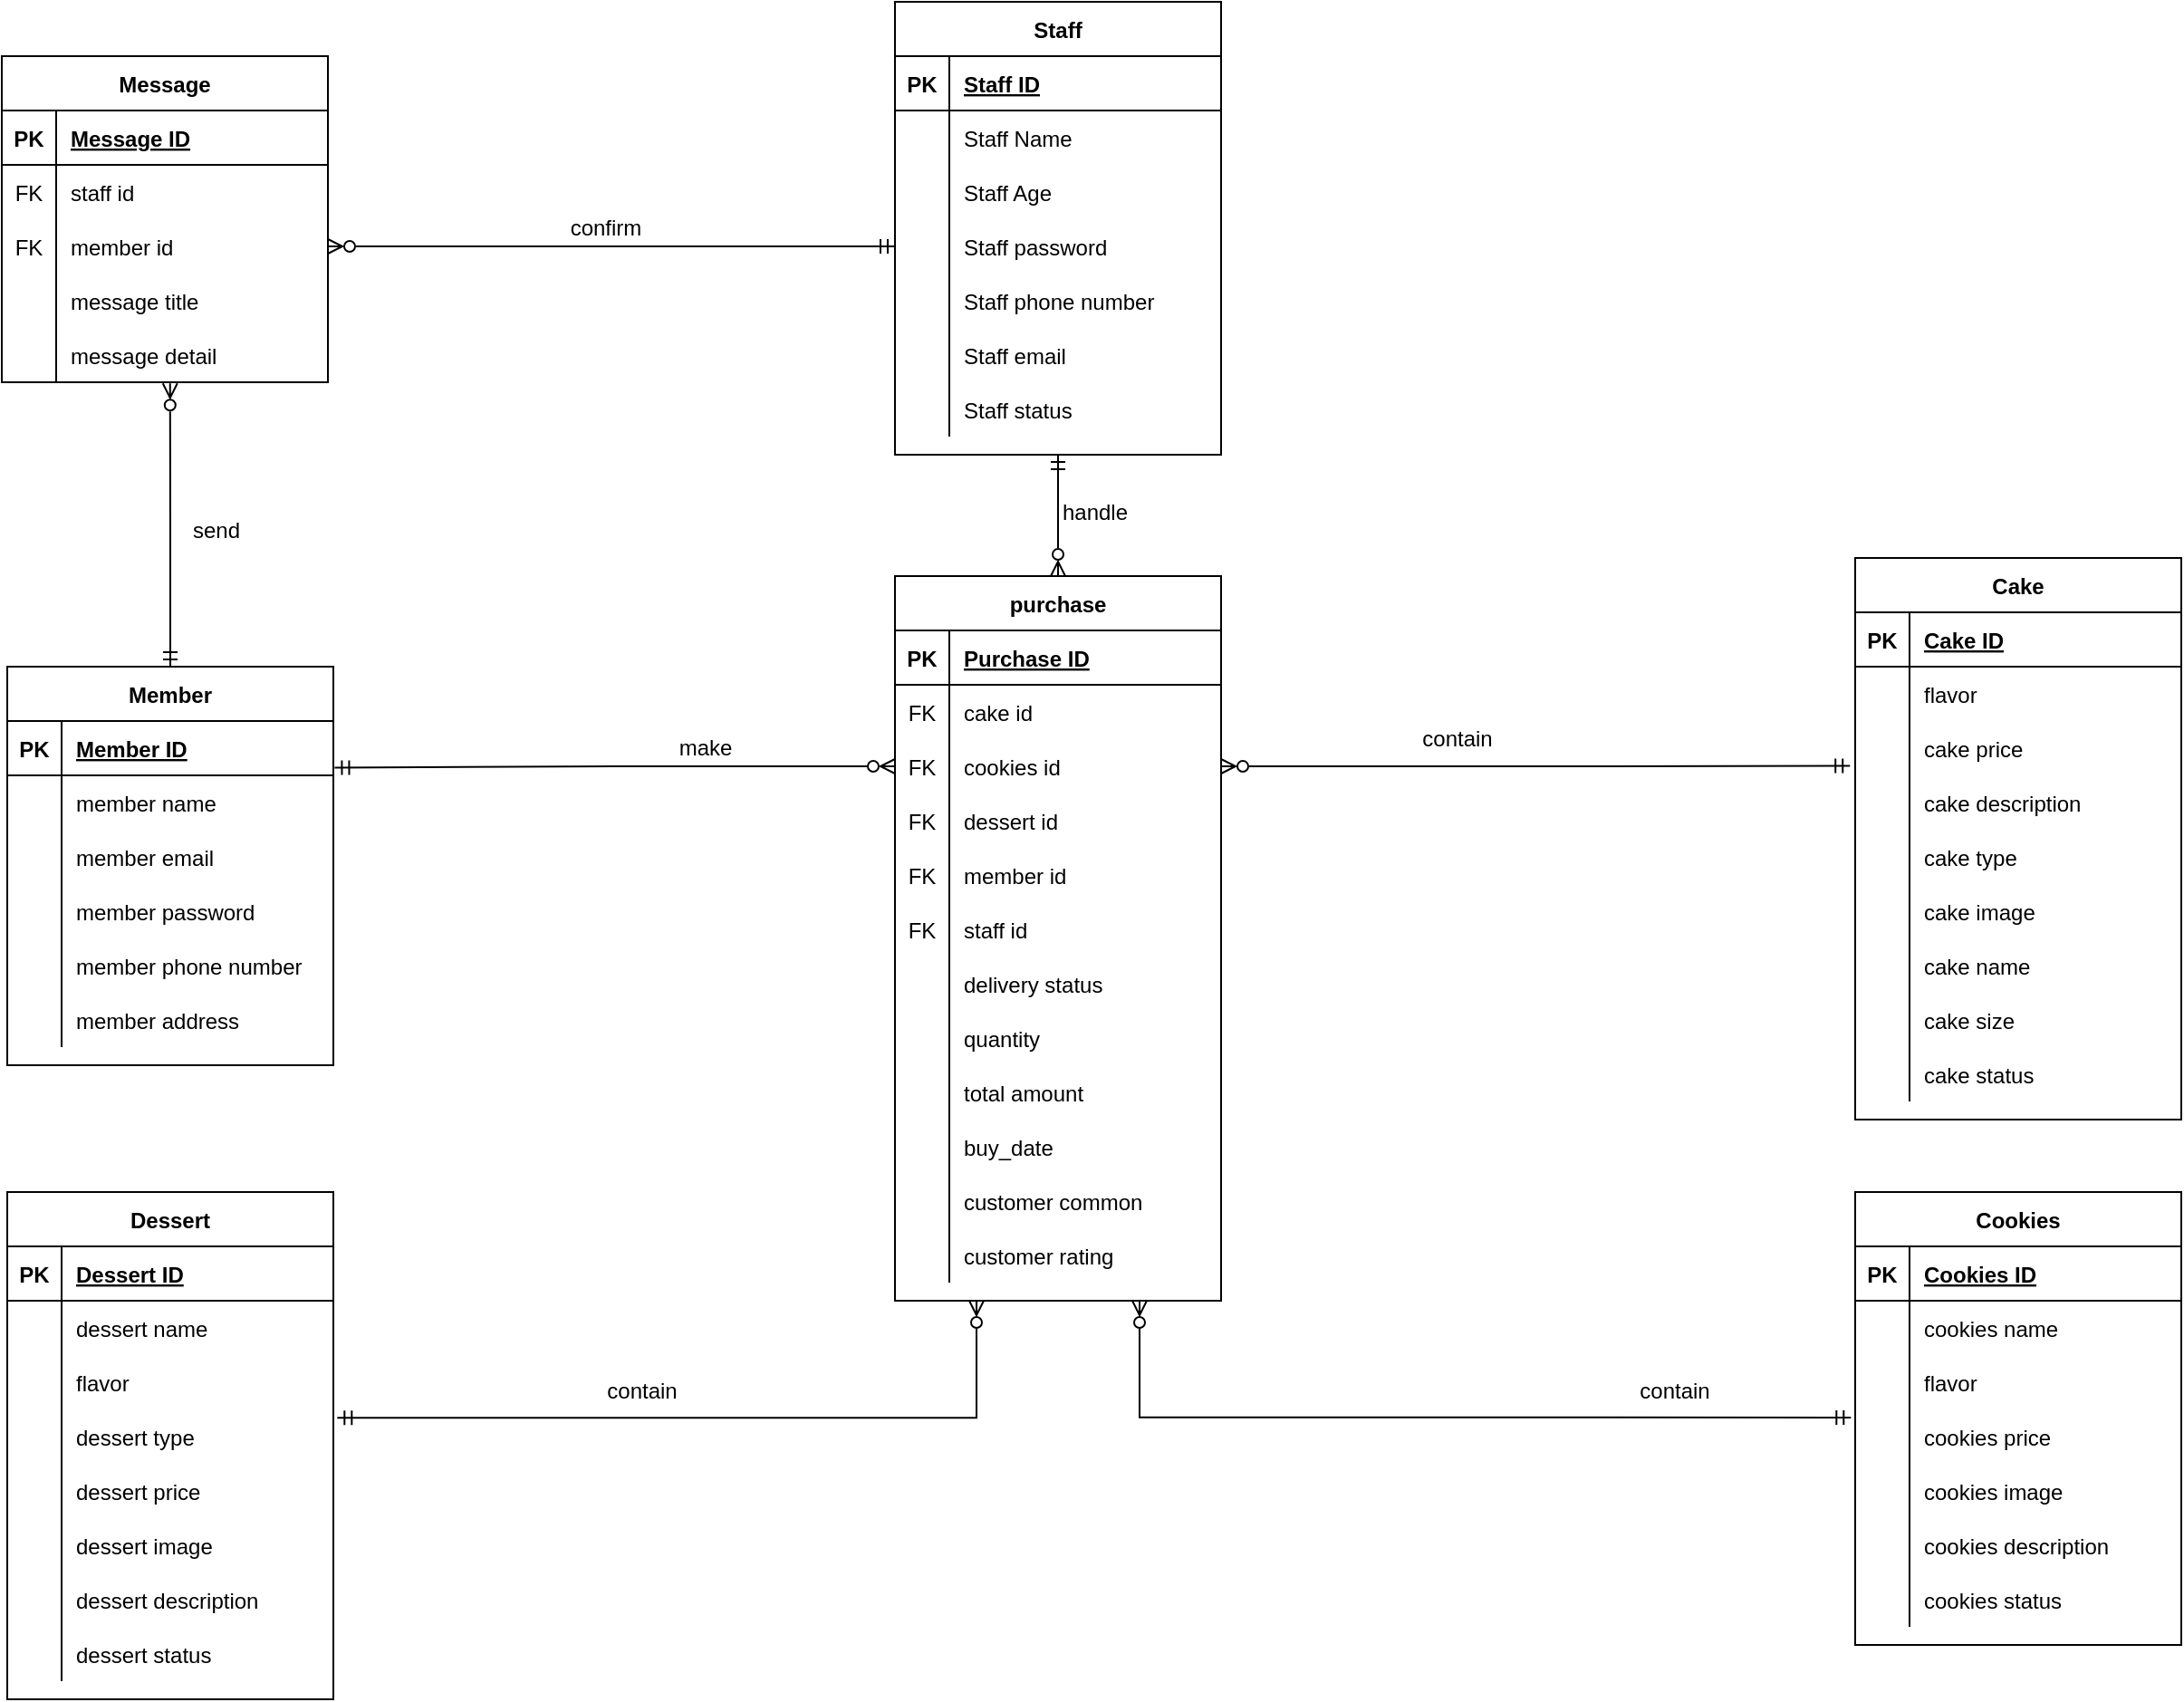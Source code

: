 <mxfile version="21.5.0" type="device" pages="3">
  <diagram id="nNbckHTocD9HUnM5fMUc" name="ERD">
    <mxGraphModel dx="1900" dy="1641" grid="1" gridSize="10" guides="1" tooltips="1" connect="1" arrows="1" fold="1" page="1" pageScale="1" pageWidth="850" pageHeight="1100" math="0" shadow="0">
      <root>
        <mxCell id="0" />
        <mxCell id="1" parent="0" />
        <mxCell id="yepbzdLEj1SJmbYTiSCo-1" value="Staff" style="shape=table;startSize=30;container=1;collapsible=1;childLayout=tableLayout;fixedRows=1;rowLines=0;fontStyle=1;align=center;resizeLast=1;" parent="1" vertex="1">
          <mxGeometry x="350" y="-77" width="180" height="250" as="geometry" />
        </mxCell>
        <mxCell id="yepbzdLEj1SJmbYTiSCo-2" value="" style="shape=tableRow;horizontal=0;startSize=0;swimlaneHead=0;swimlaneBody=0;fillColor=none;collapsible=0;dropTarget=0;points=[[0,0.5],[1,0.5]];portConstraint=eastwest;top=0;left=0;right=0;bottom=1;" parent="yepbzdLEj1SJmbYTiSCo-1" vertex="1">
          <mxGeometry y="30" width="180" height="30" as="geometry" />
        </mxCell>
        <mxCell id="yepbzdLEj1SJmbYTiSCo-3" value="PK" style="shape=partialRectangle;connectable=0;fillColor=none;top=0;left=0;bottom=0;right=0;fontStyle=1;overflow=hidden;" parent="yepbzdLEj1SJmbYTiSCo-2" vertex="1">
          <mxGeometry width="30" height="30" as="geometry">
            <mxRectangle width="30" height="30" as="alternateBounds" />
          </mxGeometry>
        </mxCell>
        <mxCell id="yepbzdLEj1SJmbYTiSCo-4" value="Staff ID" style="shape=partialRectangle;connectable=0;fillColor=none;top=0;left=0;bottom=0;right=0;align=left;spacingLeft=6;fontStyle=5;overflow=hidden;" parent="yepbzdLEj1SJmbYTiSCo-2" vertex="1">
          <mxGeometry x="30" width="150" height="30" as="geometry">
            <mxRectangle width="150" height="30" as="alternateBounds" />
          </mxGeometry>
        </mxCell>
        <mxCell id="yepbzdLEj1SJmbYTiSCo-5" value="" style="shape=tableRow;horizontal=0;startSize=0;swimlaneHead=0;swimlaneBody=0;fillColor=none;collapsible=0;dropTarget=0;points=[[0,0.5],[1,0.5]];portConstraint=eastwest;top=0;left=0;right=0;bottom=0;" parent="yepbzdLEj1SJmbYTiSCo-1" vertex="1">
          <mxGeometry y="60" width="180" height="30" as="geometry" />
        </mxCell>
        <mxCell id="yepbzdLEj1SJmbYTiSCo-6" value="" style="shape=partialRectangle;connectable=0;fillColor=none;top=0;left=0;bottom=0;right=0;editable=1;overflow=hidden;" parent="yepbzdLEj1SJmbYTiSCo-5" vertex="1">
          <mxGeometry width="30" height="30" as="geometry">
            <mxRectangle width="30" height="30" as="alternateBounds" />
          </mxGeometry>
        </mxCell>
        <mxCell id="yepbzdLEj1SJmbYTiSCo-7" value="Staff Name" style="shape=partialRectangle;connectable=0;fillColor=none;top=0;left=0;bottom=0;right=0;align=left;spacingLeft=6;overflow=hidden;" parent="yepbzdLEj1SJmbYTiSCo-5" vertex="1">
          <mxGeometry x="30" width="150" height="30" as="geometry">
            <mxRectangle width="150" height="30" as="alternateBounds" />
          </mxGeometry>
        </mxCell>
        <mxCell id="yepbzdLEj1SJmbYTiSCo-8" value="" style="shape=tableRow;horizontal=0;startSize=0;swimlaneHead=0;swimlaneBody=0;fillColor=none;collapsible=0;dropTarget=0;points=[[0,0.5],[1,0.5]];portConstraint=eastwest;top=0;left=0;right=0;bottom=0;" parent="yepbzdLEj1SJmbYTiSCo-1" vertex="1">
          <mxGeometry y="90" width="180" height="30" as="geometry" />
        </mxCell>
        <mxCell id="yepbzdLEj1SJmbYTiSCo-9" value="" style="shape=partialRectangle;connectable=0;fillColor=none;top=0;left=0;bottom=0;right=0;editable=1;overflow=hidden;" parent="yepbzdLEj1SJmbYTiSCo-8" vertex="1">
          <mxGeometry width="30" height="30" as="geometry">
            <mxRectangle width="30" height="30" as="alternateBounds" />
          </mxGeometry>
        </mxCell>
        <mxCell id="yepbzdLEj1SJmbYTiSCo-10" value="Staff Age" style="shape=partialRectangle;connectable=0;fillColor=none;top=0;left=0;bottom=0;right=0;align=left;spacingLeft=6;overflow=hidden;" parent="yepbzdLEj1SJmbYTiSCo-8" vertex="1">
          <mxGeometry x="30" width="150" height="30" as="geometry">
            <mxRectangle width="150" height="30" as="alternateBounds" />
          </mxGeometry>
        </mxCell>
        <mxCell id="yepbzdLEj1SJmbYTiSCo-11" value="" style="shape=tableRow;horizontal=0;startSize=0;swimlaneHead=0;swimlaneBody=0;fillColor=none;collapsible=0;dropTarget=0;points=[[0,0.5],[1,0.5]];portConstraint=eastwest;top=0;left=0;right=0;bottom=0;" parent="yepbzdLEj1SJmbYTiSCo-1" vertex="1">
          <mxGeometry y="120" width="180" height="30" as="geometry" />
        </mxCell>
        <mxCell id="yepbzdLEj1SJmbYTiSCo-12" value="" style="shape=partialRectangle;connectable=0;fillColor=none;top=0;left=0;bottom=0;right=0;editable=1;overflow=hidden;" parent="yepbzdLEj1SJmbYTiSCo-11" vertex="1">
          <mxGeometry width="30" height="30" as="geometry">
            <mxRectangle width="30" height="30" as="alternateBounds" />
          </mxGeometry>
        </mxCell>
        <mxCell id="yepbzdLEj1SJmbYTiSCo-13" value="Staff password" style="shape=partialRectangle;connectable=0;fillColor=none;top=0;left=0;bottom=0;right=0;align=left;spacingLeft=6;overflow=hidden;" parent="yepbzdLEj1SJmbYTiSCo-11" vertex="1">
          <mxGeometry x="30" width="150" height="30" as="geometry">
            <mxRectangle width="150" height="30" as="alternateBounds" />
          </mxGeometry>
        </mxCell>
        <mxCell id="CbSloSfAWA8RTTgPKnkL-1" value="" style="shape=tableRow;horizontal=0;startSize=0;swimlaneHead=0;swimlaneBody=0;fillColor=none;collapsible=0;dropTarget=0;points=[[0,0.5],[1,0.5]];portConstraint=eastwest;top=0;left=0;right=0;bottom=0;" parent="yepbzdLEj1SJmbYTiSCo-1" vertex="1">
          <mxGeometry y="150" width="180" height="30" as="geometry" />
        </mxCell>
        <mxCell id="CbSloSfAWA8RTTgPKnkL-2" value="" style="shape=partialRectangle;connectable=0;fillColor=none;top=0;left=0;bottom=0;right=0;editable=1;overflow=hidden;" parent="CbSloSfAWA8RTTgPKnkL-1" vertex="1">
          <mxGeometry width="30" height="30" as="geometry">
            <mxRectangle width="30" height="30" as="alternateBounds" />
          </mxGeometry>
        </mxCell>
        <mxCell id="CbSloSfAWA8RTTgPKnkL-3" value="Staff phone number" style="shape=partialRectangle;connectable=0;fillColor=none;top=0;left=0;bottom=0;right=0;align=left;spacingLeft=6;overflow=hidden;" parent="CbSloSfAWA8RTTgPKnkL-1" vertex="1">
          <mxGeometry x="30" width="150" height="30" as="geometry">
            <mxRectangle width="150" height="30" as="alternateBounds" />
          </mxGeometry>
        </mxCell>
        <mxCell id="siaUR8qFTgT87eD1tDy2-1" value="" style="shape=tableRow;horizontal=0;startSize=0;swimlaneHead=0;swimlaneBody=0;fillColor=none;collapsible=0;dropTarget=0;points=[[0,0.5],[1,0.5]];portConstraint=eastwest;top=0;left=0;right=0;bottom=0;" parent="yepbzdLEj1SJmbYTiSCo-1" vertex="1">
          <mxGeometry y="180" width="180" height="30" as="geometry" />
        </mxCell>
        <mxCell id="siaUR8qFTgT87eD1tDy2-2" value="" style="shape=partialRectangle;connectable=0;fillColor=none;top=0;left=0;bottom=0;right=0;editable=1;overflow=hidden;" parent="siaUR8qFTgT87eD1tDy2-1" vertex="1">
          <mxGeometry width="30" height="30" as="geometry">
            <mxRectangle width="30" height="30" as="alternateBounds" />
          </mxGeometry>
        </mxCell>
        <mxCell id="siaUR8qFTgT87eD1tDy2-3" value="Staff email" style="shape=partialRectangle;connectable=0;fillColor=none;top=0;left=0;bottom=0;right=0;align=left;spacingLeft=6;overflow=hidden;" parent="siaUR8qFTgT87eD1tDy2-1" vertex="1">
          <mxGeometry x="30" width="150" height="30" as="geometry">
            <mxRectangle width="150" height="30" as="alternateBounds" />
          </mxGeometry>
        </mxCell>
        <mxCell id="wuanSQB9EbJiWkxhMo6L-16" value="" style="shape=tableRow;horizontal=0;startSize=0;swimlaneHead=0;swimlaneBody=0;fillColor=none;collapsible=0;dropTarget=0;points=[[0,0.5],[1,0.5]];portConstraint=eastwest;top=0;left=0;right=0;bottom=0;" parent="yepbzdLEj1SJmbYTiSCo-1" vertex="1">
          <mxGeometry y="210" width="180" height="30" as="geometry" />
        </mxCell>
        <mxCell id="wuanSQB9EbJiWkxhMo6L-17" value="" style="shape=partialRectangle;connectable=0;fillColor=none;top=0;left=0;bottom=0;right=0;editable=1;overflow=hidden;" parent="wuanSQB9EbJiWkxhMo6L-16" vertex="1">
          <mxGeometry width="30" height="30" as="geometry">
            <mxRectangle width="30" height="30" as="alternateBounds" />
          </mxGeometry>
        </mxCell>
        <mxCell id="wuanSQB9EbJiWkxhMo6L-18" value="Staff status" style="shape=partialRectangle;connectable=0;fillColor=none;top=0;left=0;bottom=0;right=0;align=left;spacingLeft=6;overflow=hidden;" parent="wuanSQB9EbJiWkxhMo6L-16" vertex="1">
          <mxGeometry x="30" width="150" height="30" as="geometry">
            <mxRectangle width="150" height="30" as="alternateBounds" />
          </mxGeometry>
        </mxCell>
        <mxCell id="CbSloSfAWA8RTTgPKnkL-7" value="Cake" style="shape=table;startSize=30;container=1;collapsible=1;childLayout=tableLayout;fixedRows=1;rowLines=0;fontStyle=1;align=center;resizeLast=1;" parent="1" vertex="1">
          <mxGeometry x="880" y="230" width="180" height="310" as="geometry" />
        </mxCell>
        <mxCell id="CbSloSfAWA8RTTgPKnkL-8" value="" style="shape=tableRow;horizontal=0;startSize=0;swimlaneHead=0;swimlaneBody=0;fillColor=none;collapsible=0;dropTarget=0;points=[[0,0.5],[1,0.5]];portConstraint=eastwest;top=0;left=0;right=0;bottom=1;" parent="CbSloSfAWA8RTTgPKnkL-7" vertex="1">
          <mxGeometry y="30" width="180" height="30" as="geometry" />
        </mxCell>
        <mxCell id="CbSloSfAWA8RTTgPKnkL-9" value="PK" style="shape=partialRectangle;connectable=0;fillColor=none;top=0;left=0;bottom=0;right=0;fontStyle=1;overflow=hidden;" parent="CbSloSfAWA8RTTgPKnkL-8" vertex="1">
          <mxGeometry width="30" height="30" as="geometry">
            <mxRectangle width="30" height="30" as="alternateBounds" />
          </mxGeometry>
        </mxCell>
        <mxCell id="CbSloSfAWA8RTTgPKnkL-10" value="Cake ID" style="shape=partialRectangle;connectable=0;fillColor=none;top=0;left=0;bottom=0;right=0;align=left;spacingLeft=6;fontStyle=5;overflow=hidden;" parent="CbSloSfAWA8RTTgPKnkL-8" vertex="1">
          <mxGeometry x="30" width="150" height="30" as="geometry">
            <mxRectangle width="150" height="30" as="alternateBounds" />
          </mxGeometry>
        </mxCell>
        <mxCell id="CbSloSfAWA8RTTgPKnkL-11" value="" style="shape=tableRow;horizontal=0;startSize=0;swimlaneHead=0;swimlaneBody=0;fillColor=none;collapsible=0;dropTarget=0;points=[[0,0.5],[1,0.5]];portConstraint=eastwest;top=0;left=0;right=0;bottom=0;" parent="CbSloSfAWA8RTTgPKnkL-7" vertex="1">
          <mxGeometry y="60" width="180" height="30" as="geometry" />
        </mxCell>
        <mxCell id="CbSloSfAWA8RTTgPKnkL-12" value="" style="shape=partialRectangle;connectable=0;fillColor=none;top=0;left=0;bottom=0;right=0;editable=1;overflow=hidden;" parent="CbSloSfAWA8RTTgPKnkL-11" vertex="1">
          <mxGeometry width="30" height="30" as="geometry">
            <mxRectangle width="30" height="30" as="alternateBounds" />
          </mxGeometry>
        </mxCell>
        <mxCell id="CbSloSfAWA8RTTgPKnkL-13" value="flavor" style="shape=partialRectangle;connectable=0;fillColor=none;top=0;left=0;bottom=0;right=0;align=left;spacingLeft=6;overflow=hidden;" parent="CbSloSfAWA8RTTgPKnkL-11" vertex="1">
          <mxGeometry x="30" width="150" height="30" as="geometry">
            <mxRectangle width="150" height="30" as="alternateBounds" />
          </mxGeometry>
        </mxCell>
        <mxCell id="CbSloSfAWA8RTTgPKnkL-14" value="" style="shape=tableRow;horizontal=0;startSize=0;swimlaneHead=0;swimlaneBody=0;fillColor=none;collapsible=0;dropTarget=0;points=[[0,0.5],[1,0.5]];portConstraint=eastwest;top=0;left=0;right=0;bottom=0;" parent="CbSloSfAWA8RTTgPKnkL-7" vertex="1">
          <mxGeometry y="90" width="180" height="30" as="geometry" />
        </mxCell>
        <mxCell id="CbSloSfAWA8RTTgPKnkL-15" value="" style="shape=partialRectangle;connectable=0;fillColor=none;top=0;left=0;bottom=0;right=0;editable=1;overflow=hidden;" parent="CbSloSfAWA8RTTgPKnkL-14" vertex="1">
          <mxGeometry width="30" height="30" as="geometry">
            <mxRectangle width="30" height="30" as="alternateBounds" />
          </mxGeometry>
        </mxCell>
        <mxCell id="CbSloSfAWA8RTTgPKnkL-16" value="cake price" style="shape=partialRectangle;connectable=0;fillColor=none;top=0;left=0;bottom=0;right=0;align=left;spacingLeft=6;overflow=hidden;" parent="CbSloSfAWA8RTTgPKnkL-14" vertex="1">
          <mxGeometry x="30" width="150" height="30" as="geometry">
            <mxRectangle width="150" height="30" as="alternateBounds" />
          </mxGeometry>
        </mxCell>
        <mxCell id="CbSloSfAWA8RTTgPKnkL-17" value="" style="shape=tableRow;horizontal=0;startSize=0;swimlaneHead=0;swimlaneBody=0;fillColor=none;collapsible=0;dropTarget=0;points=[[0,0.5],[1,0.5]];portConstraint=eastwest;top=0;left=0;right=0;bottom=0;" parent="CbSloSfAWA8RTTgPKnkL-7" vertex="1">
          <mxGeometry y="120" width="180" height="30" as="geometry" />
        </mxCell>
        <mxCell id="CbSloSfAWA8RTTgPKnkL-18" value="" style="shape=partialRectangle;connectable=0;fillColor=none;top=0;left=0;bottom=0;right=0;editable=1;overflow=hidden;" parent="CbSloSfAWA8RTTgPKnkL-17" vertex="1">
          <mxGeometry width="30" height="30" as="geometry">
            <mxRectangle width="30" height="30" as="alternateBounds" />
          </mxGeometry>
        </mxCell>
        <mxCell id="CbSloSfAWA8RTTgPKnkL-19" value="cake description" style="shape=partialRectangle;connectable=0;fillColor=none;top=0;left=0;bottom=0;right=0;align=left;spacingLeft=6;overflow=hidden;" parent="CbSloSfAWA8RTTgPKnkL-17" vertex="1">
          <mxGeometry x="30" width="150" height="30" as="geometry">
            <mxRectangle width="150" height="30" as="alternateBounds" />
          </mxGeometry>
        </mxCell>
        <mxCell id="CbSloSfAWA8RTTgPKnkL-20" value="" style="shape=tableRow;horizontal=0;startSize=0;swimlaneHead=0;swimlaneBody=0;fillColor=none;collapsible=0;dropTarget=0;points=[[0,0.5],[1,0.5]];portConstraint=eastwest;top=0;left=0;right=0;bottom=0;" parent="CbSloSfAWA8RTTgPKnkL-7" vertex="1">
          <mxGeometry y="150" width="180" height="30" as="geometry" />
        </mxCell>
        <mxCell id="CbSloSfAWA8RTTgPKnkL-21" value="" style="shape=partialRectangle;connectable=0;fillColor=none;top=0;left=0;bottom=0;right=0;editable=1;overflow=hidden;" parent="CbSloSfAWA8RTTgPKnkL-20" vertex="1">
          <mxGeometry width="30" height="30" as="geometry">
            <mxRectangle width="30" height="30" as="alternateBounds" />
          </mxGeometry>
        </mxCell>
        <mxCell id="CbSloSfAWA8RTTgPKnkL-22" value="cake type" style="shape=partialRectangle;connectable=0;fillColor=none;top=0;left=0;bottom=0;right=0;align=left;spacingLeft=6;overflow=hidden;" parent="CbSloSfAWA8RTTgPKnkL-20" vertex="1">
          <mxGeometry x="30" width="150" height="30" as="geometry">
            <mxRectangle width="150" height="30" as="alternateBounds" />
          </mxGeometry>
        </mxCell>
        <mxCell id="siaUR8qFTgT87eD1tDy2-4" value="" style="shape=tableRow;horizontal=0;startSize=0;swimlaneHead=0;swimlaneBody=0;fillColor=none;collapsible=0;dropTarget=0;points=[[0,0.5],[1,0.5]];portConstraint=eastwest;top=0;left=0;right=0;bottom=0;" parent="CbSloSfAWA8RTTgPKnkL-7" vertex="1">
          <mxGeometry y="180" width="180" height="30" as="geometry" />
        </mxCell>
        <mxCell id="siaUR8qFTgT87eD1tDy2-5" value="" style="shape=partialRectangle;connectable=0;fillColor=none;top=0;left=0;bottom=0;right=0;editable=1;overflow=hidden;" parent="siaUR8qFTgT87eD1tDy2-4" vertex="1">
          <mxGeometry width="30" height="30" as="geometry">
            <mxRectangle width="30" height="30" as="alternateBounds" />
          </mxGeometry>
        </mxCell>
        <mxCell id="siaUR8qFTgT87eD1tDy2-6" value="cake image" style="shape=partialRectangle;connectable=0;fillColor=none;top=0;left=0;bottom=0;right=0;align=left;spacingLeft=6;overflow=hidden;" parent="siaUR8qFTgT87eD1tDy2-4" vertex="1">
          <mxGeometry x="30" width="150" height="30" as="geometry">
            <mxRectangle width="150" height="30" as="alternateBounds" />
          </mxGeometry>
        </mxCell>
        <mxCell id="9Y1LO2zNkeiO6WRbZfbZ-43" value="" style="shape=tableRow;horizontal=0;startSize=0;swimlaneHead=0;swimlaneBody=0;fillColor=none;collapsible=0;dropTarget=0;points=[[0,0.5],[1,0.5]];portConstraint=eastwest;top=0;left=0;right=0;bottom=0;" parent="CbSloSfAWA8RTTgPKnkL-7" vertex="1">
          <mxGeometry y="210" width="180" height="30" as="geometry" />
        </mxCell>
        <mxCell id="9Y1LO2zNkeiO6WRbZfbZ-44" value="" style="shape=partialRectangle;connectable=0;fillColor=none;top=0;left=0;bottom=0;right=0;editable=1;overflow=hidden;" parent="9Y1LO2zNkeiO6WRbZfbZ-43" vertex="1">
          <mxGeometry width="30" height="30" as="geometry">
            <mxRectangle width="30" height="30" as="alternateBounds" />
          </mxGeometry>
        </mxCell>
        <mxCell id="9Y1LO2zNkeiO6WRbZfbZ-45" value="cake name" style="shape=partialRectangle;connectable=0;fillColor=none;top=0;left=0;bottom=0;right=0;align=left;spacingLeft=6;overflow=hidden;" parent="9Y1LO2zNkeiO6WRbZfbZ-43" vertex="1">
          <mxGeometry x="30" width="150" height="30" as="geometry">
            <mxRectangle width="150" height="30" as="alternateBounds" />
          </mxGeometry>
        </mxCell>
        <mxCell id="62JNZnQuaYHF1IgFRtwd-1" value="" style="shape=tableRow;horizontal=0;startSize=0;swimlaneHead=0;swimlaneBody=0;fillColor=none;collapsible=0;dropTarget=0;points=[[0,0.5],[1,0.5]];portConstraint=eastwest;top=0;left=0;right=0;bottom=0;" parent="CbSloSfAWA8RTTgPKnkL-7" vertex="1">
          <mxGeometry y="240" width="180" height="30" as="geometry" />
        </mxCell>
        <mxCell id="62JNZnQuaYHF1IgFRtwd-2" value="" style="shape=partialRectangle;connectable=0;fillColor=none;top=0;left=0;bottom=0;right=0;editable=1;overflow=hidden;" parent="62JNZnQuaYHF1IgFRtwd-1" vertex="1">
          <mxGeometry width="30" height="30" as="geometry">
            <mxRectangle width="30" height="30" as="alternateBounds" />
          </mxGeometry>
        </mxCell>
        <mxCell id="62JNZnQuaYHF1IgFRtwd-3" value="cake size" style="shape=partialRectangle;connectable=0;fillColor=none;top=0;left=0;bottom=0;right=0;align=left;spacingLeft=6;overflow=hidden;" parent="62JNZnQuaYHF1IgFRtwd-1" vertex="1">
          <mxGeometry x="30" width="150" height="30" as="geometry">
            <mxRectangle width="150" height="30" as="alternateBounds" />
          </mxGeometry>
        </mxCell>
        <mxCell id="wuanSQB9EbJiWkxhMo6L-1" value="" style="shape=tableRow;horizontal=0;startSize=0;swimlaneHead=0;swimlaneBody=0;fillColor=none;collapsible=0;dropTarget=0;points=[[0,0.5],[1,0.5]];portConstraint=eastwest;top=0;left=0;right=0;bottom=0;" parent="CbSloSfAWA8RTTgPKnkL-7" vertex="1">
          <mxGeometry y="270" width="180" height="30" as="geometry" />
        </mxCell>
        <mxCell id="wuanSQB9EbJiWkxhMo6L-2" value="" style="shape=partialRectangle;connectable=0;fillColor=none;top=0;left=0;bottom=0;right=0;editable=1;overflow=hidden;" parent="wuanSQB9EbJiWkxhMo6L-1" vertex="1">
          <mxGeometry width="30" height="30" as="geometry">
            <mxRectangle width="30" height="30" as="alternateBounds" />
          </mxGeometry>
        </mxCell>
        <mxCell id="wuanSQB9EbJiWkxhMo6L-3" value="cake status" style="shape=partialRectangle;connectable=0;fillColor=none;top=0;left=0;bottom=0;right=0;align=left;spacingLeft=6;overflow=hidden;" parent="wuanSQB9EbJiWkxhMo6L-1" vertex="1">
          <mxGeometry x="30" width="150" height="30" as="geometry">
            <mxRectangle width="150" height="30" as="alternateBounds" />
          </mxGeometry>
        </mxCell>
        <mxCell id="wuanSQB9EbJiWkxhMo6L-41" style="edgeStyle=orthogonalEdgeStyle;rounded=0;orthogonalLoop=1;jettySize=auto;html=1;exitX=0.5;exitY=0;exitDx=0;exitDy=0;entryX=0.516;entryY=1.02;entryDx=0;entryDy=0;entryPerimeter=0;startArrow=ERmandOne;startFill=0;endArrow=ERzeroToMany;endFill=0;" parent="1" source="4eU81JiT95Fsd8qQaCEb-1" target="wuanSQB9EbJiWkxhMo6L-32" edge="1">
          <mxGeometry relative="1" as="geometry" />
        </mxCell>
        <mxCell id="4eU81JiT95Fsd8qQaCEb-1" value="Member" style="shape=table;startSize=30;container=1;collapsible=1;childLayout=tableLayout;fixedRows=1;rowLines=0;fontStyle=1;align=center;resizeLast=1;" parent="1" vertex="1">
          <mxGeometry x="-140" y="290" width="180" height="220" as="geometry" />
        </mxCell>
        <mxCell id="4eU81JiT95Fsd8qQaCEb-2" value="" style="shape=tableRow;horizontal=0;startSize=0;swimlaneHead=0;swimlaneBody=0;fillColor=none;collapsible=0;dropTarget=0;points=[[0,0.5],[1,0.5]];portConstraint=eastwest;top=0;left=0;right=0;bottom=1;" parent="4eU81JiT95Fsd8qQaCEb-1" vertex="1">
          <mxGeometry y="30" width="180" height="30" as="geometry" />
        </mxCell>
        <mxCell id="4eU81JiT95Fsd8qQaCEb-3" value="PK" style="shape=partialRectangle;connectable=0;fillColor=none;top=0;left=0;bottom=0;right=0;fontStyle=1;overflow=hidden;" parent="4eU81JiT95Fsd8qQaCEb-2" vertex="1">
          <mxGeometry width="30" height="30" as="geometry">
            <mxRectangle width="30" height="30" as="alternateBounds" />
          </mxGeometry>
        </mxCell>
        <mxCell id="4eU81JiT95Fsd8qQaCEb-4" value="Member ID" style="shape=partialRectangle;connectable=0;fillColor=none;top=0;left=0;bottom=0;right=0;align=left;spacingLeft=6;fontStyle=5;overflow=hidden;" parent="4eU81JiT95Fsd8qQaCEb-2" vertex="1">
          <mxGeometry x="30" width="150" height="30" as="geometry">
            <mxRectangle width="150" height="30" as="alternateBounds" />
          </mxGeometry>
        </mxCell>
        <mxCell id="4eU81JiT95Fsd8qQaCEb-5" value="" style="shape=tableRow;horizontal=0;startSize=0;swimlaneHead=0;swimlaneBody=0;fillColor=none;collapsible=0;dropTarget=0;points=[[0,0.5],[1,0.5]];portConstraint=eastwest;top=0;left=0;right=0;bottom=0;" parent="4eU81JiT95Fsd8qQaCEb-1" vertex="1">
          <mxGeometry y="60" width="180" height="30" as="geometry" />
        </mxCell>
        <mxCell id="4eU81JiT95Fsd8qQaCEb-6" value="" style="shape=partialRectangle;connectable=0;fillColor=none;top=0;left=0;bottom=0;right=0;editable=1;overflow=hidden;" parent="4eU81JiT95Fsd8qQaCEb-5" vertex="1">
          <mxGeometry width="30" height="30" as="geometry">
            <mxRectangle width="30" height="30" as="alternateBounds" />
          </mxGeometry>
        </mxCell>
        <mxCell id="4eU81JiT95Fsd8qQaCEb-7" value="member name" style="shape=partialRectangle;connectable=0;fillColor=none;top=0;left=0;bottom=0;right=0;align=left;spacingLeft=6;overflow=hidden;" parent="4eU81JiT95Fsd8qQaCEb-5" vertex="1">
          <mxGeometry x="30" width="150" height="30" as="geometry">
            <mxRectangle width="150" height="30" as="alternateBounds" />
          </mxGeometry>
        </mxCell>
        <mxCell id="4eU81JiT95Fsd8qQaCEb-8" value="" style="shape=tableRow;horizontal=0;startSize=0;swimlaneHead=0;swimlaneBody=0;fillColor=none;collapsible=0;dropTarget=0;points=[[0,0.5],[1,0.5]];portConstraint=eastwest;top=0;left=0;right=0;bottom=0;" parent="4eU81JiT95Fsd8qQaCEb-1" vertex="1">
          <mxGeometry y="90" width="180" height="30" as="geometry" />
        </mxCell>
        <mxCell id="4eU81JiT95Fsd8qQaCEb-9" value="" style="shape=partialRectangle;connectable=0;fillColor=none;top=0;left=0;bottom=0;right=0;editable=1;overflow=hidden;" parent="4eU81JiT95Fsd8qQaCEb-8" vertex="1">
          <mxGeometry width="30" height="30" as="geometry">
            <mxRectangle width="30" height="30" as="alternateBounds" />
          </mxGeometry>
        </mxCell>
        <mxCell id="4eU81JiT95Fsd8qQaCEb-10" value="member email" style="shape=partialRectangle;connectable=0;fillColor=none;top=0;left=0;bottom=0;right=0;align=left;spacingLeft=6;overflow=hidden;" parent="4eU81JiT95Fsd8qQaCEb-8" vertex="1">
          <mxGeometry x="30" width="150" height="30" as="geometry">
            <mxRectangle width="150" height="30" as="alternateBounds" />
          </mxGeometry>
        </mxCell>
        <mxCell id="4eU81JiT95Fsd8qQaCEb-11" value="" style="shape=tableRow;horizontal=0;startSize=0;swimlaneHead=0;swimlaneBody=0;fillColor=none;collapsible=0;dropTarget=0;points=[[0,0.5],[1,0.5]];portConstraint=eastwest;top=0;left=0;right=0;bottom=0;" parent="4eU81JiT95Fsd8qQaCEb-1" vertex="1">
          <mxGeometry y="120" width="180" height="30" as="geometry" />
        </mxCell>
        <mxCell id="4eU81JiT95Fsd8qQaCEb-12" value="" style="shape=partialRectangle;connectable=0;fillColor=none;top=0;left=0;bottom=0;right=0;editable=1;overflow=hidden;" parent="4eU81JiT95Fsd8qQaCEb-11" vertex="1">
          <mxGeometry width="30" height="30" as="geometry">
            <mxRectangle width="30" height="30" as="alternateBounds" />
          </mxGeometry>
        </mxCell>
        <mxCell id="4eU81JiT95Fsd8qQaCEb-13" value="member password" style="shape=partialRectangle;connectable=0;fillColor=none;top=0;left=0;bottom=0;right=0;align=left;spacingLeft=6;overflow=hidden;" parent="4eU81JiT95Fsd8qQaCEb-11" vertex="1">
          <mxGeometry x="30" width="150" height="30" as="geometry">
            <mxRectangle width="150" height="30" as="alternateBounds" />
          </mxGeometry>
        </mxCell>
        <mxCell id="4eU81JiT95Fsd8qQaCEb-14" value="" style="shape=tableRow;horizontal=0;startSize=0;swimlaneHead=0;swimlaneBody=0;fillColor=none;collapsible=0;dropTarget=0;points=[[0,0.5],[1,0.5]];portConstraint=eastwest;top=0;left=0;right=0;bottom=0;" parent="4eU81JiT95Fsd8qQaCEb-1" vertex="1">
          <mxGeometry y="150" width="180" height="30" as="geometry" />
        </mxCell>
        <mxCell id="4eU81JiT95Fsd8qQaCEb-15" value="" style="shape=partialRectangle;connectable=0;fillColor=none;top=0;left=0;bottom=0;right=0;editable=1;overflow=hidden;" parent="4eU81JiT95Fsd8qQaCEb-14" vertex="1">
          <mxGeometry width="30" height="30" as="geometry">
            <mxRectangle width="30" height="30" as="alternateBounds" />
          </mxGeometry>
        </mxCell>
        <mxCell id="4eU81JiT95Fsd8qQaCEb-16" value="member phone number " style="shape=partialRectangle;connectable=0;fillColor=none;top=0;left=0;bottom=0;right=0;align=left;spacingLeft=6;overflow=hidden;" parent="4eU81JiT95Fsd8qQaCEb-14" vertex="1">
          <mxGeometry x="30" width="150" height="30" as="geometry">
            <mxRectangle width="150" height="30" as="alternateBounds" />
          </mxGeometry>
        </mxCell>
        <mxCell id="4eU81JiT95Fsd8qQaCEb-50" value="" style="shape=tableRow;horizontal=0;startSize=0;swimlaneHead=0;swimlaneBody=0;fillColor=none;collapsible=0;dropTarget=0;points=[[0,0.5],[1,0.5]];portConstraint=eastwest;top=0;left=0;right=0;bottom=0;" parent="4eU81JiT95Fsd8qQaCEb-1" vertex="1">
          <mxGeometry y="180" width="180" height="30" as="geometry" />
        </mxCell>
        <mxCell id="4eU81JiT95Fsd8qQaCEb-51" value="" style="shape=partialRectangle;connectable=0;fillColor=none;top=0;left=0;bottom=0;right=0;editable=1;overflow=hidden;" parent="4eU81JiT95Fsd8qQaCEb-50" vertex="1">
          <mxGeometry width="30" height="30" as="geometry">
            <mxRectangle width="30" height="30" as="alternateBounds" />
          </mxGeometry>
        </mxCell>
        <mxCell id="4eU81JiT95Fsd8qQaCEb-52" value="member address" style="shape=partialRectangle;connectable=0;fillColor=none;top=0;left=0;bottom=0;right=0;align=left;spacingLeft=6;overflow=hidden;" parent="4eU81JiT95Fsd8qQaCEb-50" vertex="1">
          <mxGeometry x="30" width="150" height="30" as="geometry">
            <mxRectangle width="150" height="30" as="alternateBounds" />
          </mxGeometry>
        </mxCell>
        <mxCell id="4eU81JiT95Fsd8qQaCEb-38" style="edgeStyle=orthogonalEdgeStyle;rounded=0;orthogonalLoop=1;jettySize=auto;html=1;exitX=0.5;exitY=0;exitDx=0;exitDy=0;entryX=0.5;entryY=1;entryDx=0;entryDy=0;startArrow=ERzeroToMany;startFill=0;endArrow=ERmandOne;endFill=0;" parent="1" source="4eU81JiT95Fsd8qQaCEb-17" target="yepbzdLEj1SJmbYTiSCo-1" edge="1">
          <mxGeometry relative="1" as="geometry" />
        </mxCell>
        <mxCell id="DrbB9hya44xg1Lpuu05E-47" style="edgeStyle=orthogonalEdgeStyle;rounded=0;orthogonalLoop=1;jettySize=auto;html=1;exitX=0.25;exitY=1;exitDx=0;exitDy=0;entryX=1.012;entryY=0.153;entryDx=0;entryDy=0;endArrow=ERmandOne;endFill=0;startArrow=ERzeroToMany;startFill=0;entryPerimeter=0;" parent="1" source="4eU81JiT95Fsd8qQaCEb-17" target="DrbB9hya44xg1Lpuu05E-38" edge="1">
          <mxGeometry relative="1" as="geometry" />
        </mxCell>
        <mxCell id="4eU81JiT95Fsd8qQaCEb-17" value="purchase" style="shape=table;startSize=30;container=1;collapsible=1;childLayout=tableLayout;fixedRows=1;rowLines=0;fontStyle=1;align=center;resizeLast=1;" parent="1" vertex="1">
          <mxGeometry x="350" y="240" width="180" height="400" as="geometry" />
        </mxCell>
        <mxCell id="4eU81JiT95Fsd8qQaCEb-18" value="" style="shape=tableRow;horizontal=0;startSize=0;swimlaneHead=0;swimlaneBody=0;fillColor=none;collapsible=0;dropTarget=0;points=[[0,0.5],[1,0.5]];portConstraint=eastwest;top=0;left=0;right=0;bottom=1;" parent="4eU81JiT95Fsd8qQaCEb-17" vertex="1">
          <mxGeometry y="30" width="180" height="30" as="geometry" />
        </mxCell>
        <mxCell id="4eU81JiT95Fsd8qQaCEb-19" value="PK" style="shape=partialRectangle;connectable=0;fillColor=none;top=0;left=0;bottom=0;right=0;fontStyle=1;overflow=hidden;" parent="4eU81JiT95Fsd8qQaCEb-18" vertex="1">
          <mxGeometry width="30" height="30" as="geometry">
            <mxRectangle width="30" height="30" as="alternateBounds" />
          </mxGeometry>
        </mxCell>
        <mxCell id="4eU81JiT95Fsd8qQaCEb-20" value="Purchase ID" style="shape=partialRectangle;connectable=0;fillColor=none;top=0;left=0;bottom=0;right=0;align=left;spacingLeft=6;fontStyle=5;overflow=hidden;" parent="4eU81JiT95Fsd8qQaCEb-18" vertex="1">
          <mxGeometry x="30" width="150" height="30" as="geometry">
            <mxRectangle width="150" height="30" as="alternateBounds" />
          </mxGeometry>
        </mxCell>
        <mxCell id="4eU81JiT95Fsd8qQaCEb-21" value="" style="shape=tableRow;horizontal=0;startSize=0;swimlaneHead=0;swimlaneBody=0;fillColor=none;collapsible=0;dropTarget=0;points=[[0,0.5],[1,0.5]];portConstraint=eastwest;top=0;left=0;right=0;bottom=0;" parent="4eU81JiT95Fsd8qQaCEb-17" vertex="1">
          <mxGeometry y="60" width="180" height="30" as="geometry" />
        </mxCell>
        <mxCell id="4eU81JiT95Fsd8qQaCEb-22" value="FK" style="shape=partialRectangle;connectable=0;fillColor=none;top=0;left=0;bottom=0;right=0;editable=1;overflow=hidden;" parent="4eU81JiT95Fsd8qQaCEb-21" vertex="1">
          <mxGeometry width="30" height="30" as="geometry">
            <mxRectangle width="30" height="30" as="alternateBounds" />
          </mxGeometry>
        </mxCell>
        <mxCell id="4eU81JiT95Fsd8qQaCEb-23" value="cake id" style="shape=partialRectangle;connectable=0;fillColor=none;top=0;left=0;bottom=0;right=0;align=left;spacingLeft=6;overflow=hidden;" parent="4eU81JiT95Fsd8qQaCEb-21" vertex="1">
          <mxGeometry x="30" width="150" height="30" as="geometry">
            <mxRectangle width="150" height="30" as="alternateBounds" />
          </mxGeometry>
        </mxCell>
        <mxCell id="4eU81JiT95Fsd8qQaCEb-24" value="" style="shape=tableRow;horizontal=0;startSize=0;swimlaneHead=0;swimlaneBody=0;fillColor=none;collapsible=0;dropTarget=0;points=[[0,0.5],[1,0.5]];portConstraint=eastwest;top=0;left=0;right=0;bottom=0;" parent="4eU81JiT95Fsd8qQaCEb-17" vertex="1">
          <mxGeometry y="90" width="180" height="30" as="geometry" />
        </mxCell>
        <mxCell id="4eU81JiT95Fsd8qQaCEb-25" value="FK" style="shape=partialRectangle;connectable=0;fillColor=none;top=0;left=0;bottom=0;right=0;editable=1;overflow=hidden;" parent="4eU81JiT95Fsd8qQaCEb-24" vertex="1">
          <mxGeometry width="30" height="30" as="geometry">
            <mxRectangle width="30" height="30" as="alternateBounds" />
          </mxGeometry>
        </mxCell>
        <mxCell id="4eU81JiT95Fsd8qQaCEb-26" value="cookies id" style="shape=partialRectangle;connectable=0;fillColor=none;top=0;left=0;bottom=0;right=0;align=left;spacingLeft=6;overflow=hidden;" parent="4eU81JiT95Fsd8qQaCEb-24" vertex="1">
          <mxGeometry x="30" width="150" height="30" as="geometry">
            <mxRectangle width="150" height="30" as="alternateBounds" />
          </mxGeometry>
        </mxCell>
        <mxCell id="z1jxtD26X0Dq02dXIaU0-10" value="" style="shape=tableRow;horizontal=0;startSize=0;swimlaneHead=0;swimlaneBody=0;fillColor=none;collapsible=0;dropTarget=0;points=[[0,0.5],[1,0.5]];portConstraint=eastwest;top=0;left=0;right=0;bottom=0;" parent="4eU81JiT95Fsd8qQaCEb-17" vertex="1">
          <mxGeometry y="120" width="180" height="30" as="geometry" />
        </mxCell>
        <mxCell id="z1jxtD26X0Dq02dXIaU0-11" value="FK" style="shape=partialRectangle;connectable=0;fillColor=none;top=0;left=0;bottom=0;right=0;editable=1;overflow=hidden;" parent="z1jxtD26X0Dq02dXIaU0-10" vertex="1">
          <mxGeometry width="30" height="30" as="geometry">
            <mxRectangle width="30" height="30" as="alternateBounds" />
          </mxGeometry>
        </mxCell>
        <mxCell id="z1jxtD26X0Dq02dXIaU0-12" value="dessert id" style="shape=partialRectangle;connectable=0;fillColor=none;top=0;left=0;bottom=0;right=0;align=left;spacingLeft=6;overflow=hidden;" parent="z1jxtD26X0Dq02dXIaU0-10" vertex="1">
          <mxGeometry x="30" width="150" height="30" as="geometry">
            <mxRectangle width="150" height="30" as="alternateBounds" />
          </mxGeometry>
        </mxCell>
        <mxCell id="z1jxtD26X0Dq02dXIaU0-7" value="" style="shape=tableRow;horizontal=0;startSize=0;swimlaneHead=0;swimlaneBody=0;fillColor=none;collapsible=0;dropTarget=0;points=[[0,0.5],[1,0.5]];portConstraint=eastwest;top=0;left=0;right=0;bottom=0;" parent="4eU81JiT95Fsd8qQaCEb-17" vertex="1">
          <mxGeometry y="150" width="180" height="30" as="geometry" />
        </mxCell>
        <mxCell id="z1jxtD26X0Dq02dXIaU0-8" value="FK" style="shape=partialRectangle;connectable=0;fillColor=none;top=0;left=0;bottom=0;right=0;editable=1;overflow=hidden;" parent="z1jxtD26X0Dq02dXIaU0-7" vertex="1">
          <mxGeometry width="30" height="30" as="geometry">
            <mxRectangle width="30" height="30" as="alternateBounds" />
          </mxGeometry>
        </mxCell>
        <mxCell id="z1jxtD26X0Dq02dXIaU0-9" value="member id" style="shape=partialRectangle;connectable=0;fillColor=none;top=0;left=0;bottom=0;right=0;align=left;spacingLeft=6;overflow=hidden;" parent="z1jxtD26X0Dq02dXIaU0-7" vertex="1">
          <mxGeometry x="30" width="150" height="30" as="geometry">
            <mxRectangle width="150" height="30" as="alternateBounds" />
          </mxGeometry>
        </mxCell>
        <mxCell id="4eU81JiT95Fsd8qQaCEb-27" value="" style="shape=tableRow;horizontal=0;startSize=0;swimlaneHead=0;swimlaneBody=0;fillColor=none;collapsible=0;dropTarget=0;points=[[0,0.5],[1,0.5]];portConstraint=eastwest;top=0;left=0;right=0;bottom=0;" parent="4eU81JiT95Fsd8qQaCEb-17" vertex="1">
          <mxGeometry y="180" width="180" height="30" as="geometry" />
        </mxCell>
        <mxCell id="4eU81JiT95Fsd8qQaCEb-28" value="FK" style="shape=partialRectangle;connectable=0;fillColor=none;top=0;left=0;bottom=0;right=0;editable=1;overflow=hidden;" parent="4eU81JiT95Fsd8qQaCEb-27" vertex="1">
          <mxGeometry width="30" height="30" as="geometry">
            <mxRectangle width="30" height="30" as="alternateBounds" />
          </mxGeometry>
        </mxCell>
        <mxCell id="4eU81JiT95Fsd8qQaCEb-29" value="staff id" style="shape=partialRectangle;connectable=0;fillColor=none;top=0;left=0;bottom=0;right=0;align=left;spacingLeft=6;overflow=hidden;" parent="4eU81JiT95Fsd8qQaCEb-27" vertex="1">
          <mxGeometry x="30" width="150" height="30" as="geometry">
            <mxRectangle width="150" height="30" as="alternateBounds" />
          </mxGeometry>
        </mxCell>
        <mxCell id="wuanSQB9EbJiWkxhMo6L-13" value="" style="shape=tableRow;horizontal=0;startSize=0;swimlaneHead=0;swimlaneBody=0;fillColor=none;collapsible=0;dropTarget=0;points=[[0,0.5],[1,0.5]];portConstraint=eastwest;top=0;left=0;right=0;bottom=0;" parent="4eU81JiT95Fsd8qQaCEb-17" vertex="1">
          <mxGeometry y="210" width="180" height="30" as="geometry" />
        </mxCell>
        <mxCell id="wuanSQB9EbJiWkxhMo6L-14" value="" style="shape=partialRectangle;connectable=0;fillColor=none;top=0;left=0;bottom=0;right=0;editable=1;overflow=hidden;" parent="wuanSQB9EbJiWkxhMo6L-13" vertex="1">
          <mxGeometry width="30" height="30" as="geometry">
            <mxRectangle width="30" height="30" as="alternateBounds" />
          </mxGeometry>
        </mxCell>
        <mxCell id="wuanSQB9EbJiWkxhMo6L-15" value="delivery status" style="shape=partialRectangle;connectable=0;fillColor=none;top=0;left=0;bottom=0;right=0;align=left;spacingLeft=6;overflow=hidden;" parent="wuanSQB9EbJiWkxhMo6L-13" vertex="1">
          <mxGeometry x="30" width="150" height="30" as="geometry">
            <mxRectangle width="150" height="30" as="alternateBounds" />
          </mxGeometry>
        </mxCell>
        <mxCell id="4eU81JiT95Fsd8qQaCEb-30" value="" style="shape=tableRow;horizontal=0;startSize=0;swimlaneHead=0;swimlaneBody=0;fillColor=none;collapsible=0;dropTarget=0;points=[[0,0.5],[1,0.5]];portConstraint=eastwest;top=0;left=0;right=0;bottom=0;" parent="4eU81JiT95Fsd8qQaCEb-17" vertex="1">
          <mxGeometry y="240" width="180" height="30" as="geometry" />
        </mxCell>
        <mxCell id="4eU81JiT95Fsd8qQaCEb-31" value="" style="shape=partialRectangle;connectable=0;fillColor=none;top=0;left=0;bottom=0;right=0;editable=1;overflow=hidden;" parent="4eU81JiT95Fsd8qQaCEb-30" vertex="1">
          <mxGeometry width="30" height="30" as="geometry">
            <mxRectangle width="30" height="30" as="alternateBounds" />
          </mxGeometry>
        </mxCell>
        <mxCell id="4eU81JiT95Fsd8qQaCEb-32" value="quantity" style="shape=partialRectangle;connectable=0;fillColor=none;top=0;left=0;bottom=0;right=0;align=left;spacingLeft=6;overflow=hidden;" parent="4eU81JiT95Fsd8qQaCEb-30" vertex="1">
          <mxGeometry x="30" width="150" height="30" as="geometry">
            <mxRectangle width="150" height="30" as="alternateBounds" />
          </mxGeometry>
        </mxCell>
        <mxCell id="4eU81JiT95Fsd8qQaCEb-44" value="" style="shape=tableRow;horizontal=0;startSize=0;swimlaneHead=0;swimlaneBody=0;fillColor=none;collapsible=0;dropTarget=0;points=[[0,0.5],[1,0.5]];portConstraint=eastwest;top=0;left=0;right=0;bottom=0;" parent="4eU81JiT95Fsd8qQaCEb-17" vertex="1">
          <mxGeometry y="270" width="180" height="30" as="geometry" />
        </mxCell>
        <mxCell id="4eU81JiT95Fsd8qQaCEb-45" value="" style="shape=partialRectangle;connectable=0;fillColor=none;top=0;left=0;bottom=0;right=0;editable=1;overflow=hidden;" parent="4eU81JiT95Fsd8qQaCEb-44" vertex="1">
          <mxGeometry width="30" height="30" as="geometry">
            <mxRectangle width="30" height="30" as="alternateBounds" />
          </mxGeometry>
        </mxCell>
        <mxCell id="4eU81JiT95Fsd8qQaCEb-46" value="total amount" style="shape=partialRectangle;connectable=0;fillColor=none;top=0;left=0;bottom=0;right=0;align=left;spacingLeft=6;overflow=hidden;" parent="4eU81JiT95Fsd8qQaCEb-44" vertex="1">
          <mxGeometry x="30" width="150" height="30" as="geometry">
            <mxRectangle width="150" height="30" as="alternateBounds" />
          </mxGeometry>
        </mxCell>
        <mxCell id="jCviFWInEQrDITJ_35V4-1" value="" style="shape=tableRow;horizontal=0;startSize=0;swimlaneHead=0;swimlaneBody=0;fillColor=none;collapsible=0;dropTarget=0;points=[[0,0.5],[1,0.5]];portConstraint=eastwest;top=0;left=0;right=0;bottom=0;" parent="4eU81JiT95Fsd8qQaCEb-17" vertex="1">
          <mxGeometry y="300" width="180" height="30" as="geometry" />
        </mxCell>
        <mxCell id="jCviFWInEQrDITJ_35V4-2" value="" style="shape=partialRectangle;connectable=0;fillColor=none;top=0;left=0;bottom=0;right=0;editable=1;overflow=hidden;" parent="jCviFWInEQrDITJ_35V4-1" vertex="1">
          <mxGeometry width="30" height="30" as="geometry">
            <mxRectangle width="30" height="30" as="alternateBounds" />
          </mxGeometry>
        </mxCell>
        <mxCell id="jCviFWInEQrDITJ_35V4-3" value="buy_date" style="shape=partialRectangle;connectable=0;fillColor=none;top=0;left=0;bottom=0;right=0;align=left;spacingLeft=6;overflow=hidden;" parent="jCviFWInEQrDITJ_35V4-1" vertex="1">
          <mxGeometry x="30" width="150" height="30" as="geometry">
            <mxRectangle width="150" height="30" as="alternateBounds" />
          </mxGeometry>
        </mxCell>
        <mxCell id="9Y1LO2zNkeiO6WRbZfbZ-46" value="" style="shape=tableRow;horizontal=0;startSize=0;swimlaneHead=0;swimlaneBody=0;fillColor=none;collapsible=0;dropTarget=0;points=[[0,0.5],[1,0.5]];portConstraint=eastwest;top=0;left=0;right=0;bottom=0;" parent="4eU81JiT95Fsd8qQaCEb-17" vertex="1">
          <mxGeometry y="330" width="180" height="30" as="geometry" />
        </mxCell>
        <mxCell id="9Y1LO2zNkeiO6WRbZfbZ-47" value="" style="shape=partialRectangle;connectable=0;fillColor=none;top=0;left=0;bottom=0;right=0;editable=1;overflow=hidden;" parent="9Y1LO2zNkeiO6WRbZfbZ-46" vertex="1">
          <mxGeometry width="30" height="30" as="geometry">
            <mxRectangle width="30" height="30" as="alternateBounds" />
          </mxGeometry>
        </mxCell>
        <mxCell id="9Y1LO2zNkeiO6WRbZfbZ-48" value="customer common" style="shape=partialRectangle;connectable=0;fillColor=none;top=0;left=0;bottom=0;right=0;align=left;spacingLeft=6;overflow=hidden;" parent="9Y1LO2zNkeiO6WRbZfbZ-46" vertex="1">
          <mxGeometry x="30" width="150" height="30" as="geometry">
            <mxRectangle width="150" height="30" as="alternateBounds" />
          </mxGeometry>
        </mxCell>
        <mxCell id="9Y1LO2zNkeiO6WRbZfbZ-40" value="" style="shape=tableRow;horizontal=0;startSize=0;swimlaneHead=0;swimlaneBody=0;fillColor=none;collapsible=0;dropTarget=0;points=[[0,0.5],[1,0.5]];portConstraint=eastwest;top=0;left=0;right=0;bottom=0;" parent="4eU81JiT95Fsd8qQaCEb-17" vertex="1">
          <mxGeometry y="360" width="180" height="30" as="geometry" />
        </mxCell>
        <mxCell id="9Y1LO2zNkeiO6WRbZfbZ-41" value="" style="shape=partialRectangle;connectable=0;fillColor=none;top=0;left=0;bottom=0;right=0;editable=1;overflow=hidden;" parent="9Y1LO2zNkeiO6WRbZfbZ-40" vertex="1">
          <mxGeometry width="30" height="30" as="geometry">
            <mxRectangle width="30" height="30" as="alternateBounds" />
          </mxGeometry>
        </mxCell>
        <mxCell id="9Y1LO2zNkeiO6WRbZfbZ-42" value="customer rating" style="shape=partialRectangle;connectable=0;fillColor=none;top=0;left=0;bottom=0;right=0;align=left;spacingLeft=6;overflow=hidden;" parent="9Y1LO2zNkeiO6WRbZfbZ-40" vertex="1">
          <mxGeometry x="30" width="150" height="30" as="geometry">
            <mxRectangle width="150" height="30" as="alternateBounds" />
          </mxGeometry>
        </mxCell>
        <mxCell id="4eU81JiT95Fsd8qQaCEb-39" style="edgeStyle=orthogonalEdgeStyle;rounded=0;orthogonalLoop=1;jettySize=auto;html=1;exitX=0;exitY=0.5;exitDx=0;exitDy=0;entryX=1.004;entryY=0.858;entryDx=0;entryDy=0;startArrow=ERzeroToMany;startFill=0;endArrow=ERmandOne;endFill=0;entryPerimeter=0;" parent="1" source="4eU81JiT95Fsd8qQaCEb-24" target="4eU81JiT95Fsd8qQaCEb-2" edge="1">
          <mxGeometry relative="1" as="geometry" />
        </mxCell>
        <mxCell id="4eU81JiT95Fsd8qQaCEb-40" style="edgeStyle=orthogonalEdgeStyle;rounded=0;orthogonalLoop=1;jettySize=auto;html=1;exitX=1;exitY=0.5;exitDx=0;exitDy=0;entryX=-0.016;entryY=0.826;entryDx=0;entryDy=0;entryPerimeter=0;startArrow=ERzeroToMany;startFill=0;endArrow=ERmandOne;endFill=0;" parent="1" source="4eU81JiT95Fsd8qQaCEb-24" target="CbSloSfAWA8RTTgPKnkL-14" edge="1">
          <mxGeometry relative="1" as="geometry" />
        </mxCell>
        <mxCell id="4eU81JiT95Fsd8qQaCEb-41" value="handle" style="text;html=1;align=center;verticalAlign=middle;resizable=0;points=[];autosize=1;strokeColor=none;fillColor=none;" parent="1" vertex="1">
          <mxGeometry x="430" y="190" width="60" height="30" as="geometry" />
        </mxCell>
        <mxCell id="4eU81JiT95Fsd8qQaCEb-42" value="make" style="text;html=1;align=center;verticalAlign=middle;resizable=0;points=[];autosize=1;strokeColor=none;fillColor=none;" parent="1" vertex="1">
          <mxGeometry x="220" y="320" width="50" height="30" as="geometry" />
        </mxCell>
        <mxCell id="4eU81JiT95Fsd8qQaCEb-43" value="contain" style="text;html=1;align=center;verticalAlign=middle;resizable=0;points=[];autosize=1;strokeColor=none;fillColor=none;" parent="1" vertex="1">
          <mxGeometry x="630" y="315" width="60" height="30" as="geometry" />
        </mxCell>
        <mxCell id="DrbB9hya44xg1Lpuu05E-1" value="Cookies" style="shape=table;startSize=30;container=1;collapsible=1;childLayout=tableLayout;fixedRows=1;rowLines=0;fontStyle=1;align=center;resizeLast=1;" parent="1" vertex="1">
          <mxGeometry x="880" y="580" width="180" height="250" as="geometry" />
        </mxCell>
        <mxCell id="DrbB9hya44xg1Lpuu05E-2" value="" style="shape=tableRow;horizontal=0;startSize=0;swimlaneHead=0;swimlaneBody=0;fillColor=none;collapsible=0;dropTarget=0;points=[[0,0.5],[1,0.5]];portConstraint=eastwest;top=0;left=0;right=0;bottom=1;" parent="DrbB9hya44xg1Lpuu05E-1" vertex="1">
          <mxGeometry y="30" width="180" height="30" as="geometry" />
        </mxCell>
        <mxCell id="DrbB9hya44xg1Lpuu05E-3" value="PK" style="shape=partialRectangle;connectable=0;fillColor=none;top=0;left=0;bottom=0;right=0;fontStyle=1;overflow=hidden;" parent="DrbB9hya44xg1Lpuu05E-2" vertex="1">
          <mxGeometry width="30" height="30" as="geometry">
            <mxRectangle width="30" height="30" as="alternateBounds" />
          </mxGeometry>
        </mxCell>
        <mxCell id="DrbB9hya44xg1Lpuu05E-4" value="Cookies ID" style="shape=partialRectangle;connectable=0;fillColor=none;top=0;left=0;bottom=0;right=0;align=left;spacingLeft=6;fontStyle=5;overflow=hidden;" parent="DrbB9hya44xg1Lpuu05E-2" vertex="1">
          <mxGeometry x="30" width="150" height="30" as="geometry">
            <mxRectangle width="150" height="30" as="alternateBounds" />
          </mxGeometry>
        </mxCell>
        <mxCell id="DrbB9hya44xg1Lpuu05E-5" value="" style="shape=tableRow;horizontal=0;startSize=0;swimlaneHead=0;swimlaneBody=0;fillColor=none;collapsible=0;dropTarget=0;points=[[0,0.5],[1,0.5]];portConstraint=eastwest;top=0;left=0;right=0;bottom=0;" parent="DrbB9hya44xg1Lpuu05E-1" vertex="1">
          <mxGeometry y="60" width="180" height="30" as="geometry" />
        </mxCell>
        <mxCell id="DrbB9hya44xg1Lpuu05E-6" value="" style="shape=partialRectangle;connectable=0;fillColor=none;top=0;left=0;bottom=0;right=0;editable=1;overflow=hidden;" parent="DrbB9hya44xg1Lpuu05E-5" vertex="1">
          <mxGeometry width="30" height="30" as="geometry">
            <mxRectangle width="30" height="30" as="alternateBounds" />
          </mxGeometry>
        </mxCell>
        <mxCell id="DrbB9hya44xg1Lpuu05E-7" value="cookies name" style="shape=partialRectangle;connectable=0;fillColor=none;top=0;left=0;bottom=0;right=0;align=left;spacingLeft=6;overflow=hidden;" parent="DrbB9hya44xg1Lpuu05E-5" vertex="1">
          <mxGeometry x="30" width="150" height="30" as="geometry">
            <mxRectangle width="150" height="30" as="alternateBounds" />
          </mxGeometry>
        </mxCell>
        <mxCell id="DrbB9hya44xg1Lpuu05E-8" value="" style="shape=tableRow;horizontal=0;startSize=0;swimlaneHead=0;swimlaneBody=0;fillColor=none;collapsible=0;dropTarget=0;points=[[0,0.5],[1,0.5]];portConstraint=eastwest;top=0;left=0;right=0;bottom=0;" parent="DrbB9hya44xg1Lpuu05E-1" vertex="1">
          <mxGeometry y="90" width="180" height="30" as="geometry" />
        </mxCell>
        <mxCell id="DrbB9hya44xg1Lpuu05E-9" value="" style="shape=partialRectangle;connectable=0;fillColor=none;top=0;left=0;bottom=0;right=0;editable=1;overflow=hidden;" parent="DrbB9hya44xg1Lpuu05E-8" vertex="1">
          <mxGeometry width="30" height="30" as="geometry">
            <mxRectangle width="30" height="30" as="alternateBounds" />
          </mxGeometry>
        </mxCell>
        <mxCell id="DrbB9hya44xg1Lpuu05E-10" value="flavor" style="shape=partialRectangle;connectable=0;fillColor=none;top=0;left=0;bottom=0;right=0;align=left;spacingLeft=6;overflow=hidden;" parent="DrbB9hya44xg1Lpuu05E-8" vertex="1">
          <mxGeometry x="30" width="150" height="30" as="geometry">
            <mxRectangle width="150" height="30" as="alternateBounds" />
          </mxGeometry>
        </mxCell>
        <mxCell id="DrbB9hya44xg1Lpuu05E-11" value="" style="shape=tableRow;horizontal=0;startSize=0;swimlaneHead=0;swimlaneBody=0;fillColor=none;collapsible=0;dropTarget=0;points=[[0,0.5],[1,0.5]];portConstraint=eastwest;top=0;left=0;right=0;bottom=0;" parent="DrbB9hya44xg1Lpuu05E-1" vertex="1">
          <mxGeometry y="120" width="180" height="30" as="geometry" />
        </mxCell>
        <mxCell id="DrbB9hya44xg1Lpuu05E-12" value="" style="shape=partialRectangle;connectable=0;fillColor=none;top=0;left=0;bottom=0;right=0;editable=1;overflow=hidden;" parent="DrbB9hya44xg1Lpuu05E-11" vertex="1">
          <mxGeometry width="30" height="30" as="geometry">
            <mxRectangle width="30" height="30" as="alternateBounds" />
          </mxGeometry>
        </mxCell>
        <mxCell id="DrbB9hya44xg1Lpuu05E-13" value="cookies price" style="shape=partialRectangle;connectable=0;fillColor=none;top=0;left=0;bottom=0;right=0;align=left;spacingLeft=6;overflow=hidden;" parent="DrbB9hya44xg1Lpuu05E-11" vertex="1">
          <mxGeometry x="30" width="150" height="30" as="geometry">
            <mxRectangle width="150" height="30" as="alternateBounds" />
          </mxGeometry>
        </mxCell>
        <mxCell id="DrbB9hya44xg1Lpuu05E-14" value="" style="shape=tableRow;horizontal=0;startSize=0;swimlaneHead=0;swimlaneBody=0;fillColor=none;collapsible=0;dropTarget=0;points=[[0,0.5],[1,0.5]];portConstraint=eastwest;top=0;left=0;right=0;bottom=0;" parent="DrbB9hya44xg1Lpuu05E-1" vertex="1">
          <mxGeometry y="150" width="180" height="30" as="geometry" />
        </mxCell>
        <mxCell id="DrbB9hya44xg1Lpuu05E-15" value="" style="shape=partialRectangle;connectable=0;fillColor=none;top=0;left=0;bottom=0;right=0;editable=1;overflow=hidden;" parent="DrbB9hya44xg1Lpuu05E-14" vertex="1">
          <mxGeometry width="30" height="30" as="geometry">
            <mxRectangle width="30" height="30" as="alternateBounds" />
          </mxGeometry>
        </mxCell>
        <mxCell id="DrbB9hya44xg1Lpuu05E-16" value="cookies image" style="shape=partialRectangle;connectable=0;fillColor=none;top=0;left=0;bottom=0;right=0;align=left;spacingLeft=6;overflow=hidden;" parent="DrbB9hya44xg1Lpuu05E-14" vertex="1">
          <mxGeometry x="30" width="150" height="30" as="geometry">
            <mxRectangle width="150" height="30" as="alternateBounds" />
          </mxGeometry>
        </mxCell>
        <mxCell id="DrbB9hya44xg1Lpuu05E-17" value="" style="shape=tableRow;horizontal=0;startSize=0;swimlaneHead=0;swimlaneBody=0;fillColor=none;collapsible=0;dropTarget=0;points=[[0,0.5],[1,0.5]];portConstraint=eastwest;top=0;left=0;right=0;bottom=0;" parent="DrbB9hya44xg1Lpuu05E-1" vertex="1">
          <mxGeometry y="180" width="180" height="30" as="geometry" />
        </mxCell>
        <mxCell id="DrbB9hya44xg1Lpuu05E-18" value="" style="shape=partialRectangle;connectable=0;fillColor=none;top=0;left=0;bottom=0;right=0;editable=1;overflow=hidden;" parent="DrbB9hya44xg1Lpuu05E-17" vertex="1">
          <mxGeometry width="30" height="30" as="geometry">
            <mxRectangle width="30" height="30" as="alternateBounds" />
          </mxGeometry>
        </mxCell>
        <mxCell id="DrbB9hya44xg1Lpuu05E-19" value="cookies description" style="shape=partialRectangle;connectable=0;fillColor=none;top=0;left=0;bottom=0;right=0;align=left;spacingLeft=6;overflow=hidden;" parent="DrbB9hya44xg1Lpuu05E-17" vertex="1">
          <mxGeometry x="30" width="150" height="30" as="geometry">
            <mxRectangle width="150" height="30" as="alternateBounds" />
          </mxGeometry>
        </mxCell>
        <mxCell id="wuanSQB9EbJiWkxhMo6L-4" value="" style="shape=tableRow;horizontal=0;startSize=0;swimlaneHead=0;swimlaneBody=0;fillColor=none;collapsible=0;dropTarget=0;points=[[0,0.5],[1,0.5]];portConstraint=eastwest;top=0;left=0;right=0;bottom=0;" parent="DrbB9hya44xg1Lpuu05E-1" vertex="1">
          <mxGeometry y="210" width="180" height="30" as="geometry" />
        </mxCell>
        <mxCell id="wuanSQB9EbJiWkxhMo6L-5" value="" style="shape=partialRectangle;connectable=0;fillColor=none;top=0;left=0;bottom=0;right=0;editable=1;overflow=hidden;" parent="wuanSQB9EbJiWkxhMo6L-4" vertex="1">
          <mxGeometry width="30" height="30" as="geometry">
            <mxRectangle width="30" height="30" as="alternateBounds" />
          </mxGeometry>
        </mxCell>
        <mxCell id="wuanSQB9EbJiWkxhMo6L-6" value="cookies status" style="shape=partialRectangle;connectable=0;fillColor=none;top=0;left=0;bottom=0;right=0;align=left;spacingLeft=6;overflow=hidden;" parent="wuanSQB9EbJiWkxhMo6L-4" vertex="1">
          <mxGeometry x="30" width="150" height="30" as="geometry">
            <mxRectangle width="150" height="30" as="alternateBounds" />
          </mxGeometry>
        </mxCell>
        <mxCell id="DrbB9hya44xg1Lpuu05E-26" style="edgeStyle=orthogonalEdgeStyle;rounded=0;orthogonalLoop=1;jettySize=auto;html=1;exitX=0.75;exitY=1;exitDx=0;exitDy=0;entryX=-0.013;entryY=1.148;entryDx=0;entryDy=0;entryPerimeter=0;endArrow=ERmandOne;endFill=0;startArrow=ERzeroToMany;startFill=0;" parent="1" source="4eU81JiT95Fsd8qQaCEb-17" target="DrbB9hya44xg1Lpuu05E-8" edge="1">
          <mxGeometry relative="1" as="geometry" />
        </mxCell>
        <mxCell id="DrbB9hya44xg1Lpuu05E-27" value="contain" style="text;html=1;align=center;verticalAlign=middle;resizable=0;points=[];autosize=1;strokeColor=none;fillColor=none;" parent="1" vertex="1">
          <mxGeometry x="750" y="675" width="60" height="30" as="geometry" />
        </mxCell>
        <mxCell id="DrbB9hya44xg1Lpuu05E-28" value="Dessert" style="shape=table;startSize=30;container=1;collapsible=1;childLayout=tableLayout;fixedRows=1;rowLines=0;fontStyle=1;align=center;resizeLast=1;" parent="1" vertex="1">
          <mxGeometry x="-140" y="580" width="180" height="280" as="geometry" />
        </mxCell>
        <mxCell id="DrbB9hya44xg1Lpuu05E-29" value="" style="shape=tableRow;horizontal=0;startSize=0;swimlaneHead=0;swimlaneBody=0;fillColor=none;collapsible=0;dropTarget=0;points=[[0,0.5],[1,0.5]];portConstraint=eastwest;top=0;left=0;right=0;bottom=1;" parent="DrbB9hya44xg1Lpuu05E-28" vertex="1">
          <mxGeometry y="30" width="180" height="30" as="geometry" />
        </mxCell>
        <mxCell id="DrbB9hya44xg1Lpuu05E-30" value="PK" style="shape=partialRectangle;connectable=0;fillColor=none;top=0;left=0;bottom=0;right=0;fontStyle=1;overflow=hidden;" parent="DrbB9hya44xg1Lpuu05E-29" vertex="1">
          <mxGeometry width="30" height="30" as="geometry">
            <mxRectangle width="30" height="30" as="alternateBounds" />
          </mxGeometry>
        </mxCell>
        <mxCell id="DrbB9hya44xg1Lpuu05E-31" value="Dessert ID" style="shape=partialRectangle;connectable=0;fillColor=none;top=0;left=0;bottom=0;right=0;align=left;spacingLeft=6;fontStyle=5;overflow=hidden;" parent="DrbB9hya44xg1Lpuu05E-29" vertex="1">
          <mxGeometry x="30" width="150" height="30" as="geometry">
            <mxRectangle width="150" height="30" as="alternateBounds" />
          </mxGeometry>
        </mxCell>
        <mxCell id="DrbB9hya44xg1Lpuu05E-32" value="" style="shape=tableRow;horizontal=0;startSize=0;swimlaneHead=0;swimlaneBody=0;fillColor=none;collapsible=0;dropTarget=0;points=[[0,0.5],[1,0.5]];portConstraint=eastwest;top=0;left=0;right=0;bottom=0;" parent="DrbB9hya44xg1Lpuu05E-28" vertex="1">
          <mxGeometry y="60" width="180" height="30" as="geometry" />
        </mxCell>
        <mxCell id="DrbB9hya44xg1Lpuu05E-33" value="" style="shape=partialRectangle;connectable=0;fillColor=none;top=0;left=0;bottom=0;right=0;editable=1;overflow=hidden;" parent="DrbB9hya44xg1Lpuu05E-32" vertex="1">
          <mxGeometry width="30" height="30" as="geometry">
            <mxRectangle width="30" height="30" as="alternateBounds" />
          </mxGeometry>
        </mxCell>
        <mxCell id="DrbB9hya44xg1Lpuu05E-34" value="dessert name" style="shape=partialRectangle;connectable=0;fillColor=none;top=0;left=0;bottom=0;right=0;align=left;spacingLeft=6;overflow=hidden;" parent="DrbB9hya44xg1Lpuu05E-32" vertex="1">
          <mxGeometry x="30" width="150" height="30" as="geometry">
            <mxRectangle width="150" height="30" as="alternateBounds" />
          </mxGeometry>
        </mxCell>
        <mxCell id="DrbB9hya44xg1Lpuu05E-35" value="" style="shape=tableRow;horizontal=0;startSize=0;swimlaneHead=0;swimlaneBody=0;fillColor=none;collapsible=0;dropTarget=0;points=[[0,0.5],[1,0.5]];portConstraint=eastwest;top=0;left=0;right=0;bottom=0;" parent="DrbB9hya44xg1Lpuu05E-28" vertex="1">
          <mxGeometry y="90" width="180" height="30" as="geometry" />
        </mxCell>
        <mxCell id="DrbB9hya44xg1Lpuu05E-36" value="" style="shape=partialRectangle;connectable=0;fillColor=none;top=0;left=0;bottom=0;right=0;editable=1;overflow=hidden;" parent="DrbB9hya44xg1Lpuu05E-35" vertex="1">
          <mxGeometry width="30" height="30" as="geometry">
            <mxRectangle width="30" height="30" as="alternateBounds" />
          </mxGeometry>
        </mxCell>
        <mxCell id="DrbB9hya44xg1Lpuu05E-37" value="flavor" style="shape=partialRectangle;connectable=0;fillColor=none;top=0;left=0;bottom=0;right=0;align=left;spacingLeft=6;overflow=hidden;" parent="DrbB9hya44xg1Lpuu05E-35" vertex="1">
          <mxGeometry x="30" width="150" height="30" as="geometry">
            <mxRectangle width="150" height="30" as="alternateBounds" />
          </mxGeometry>
        </mxCell>
        <mxCell id="DrbB9hya44xg1Lpuu05E-38" value="" style="shape=tableRow;horizontal=0;startSize=0;swimlaneHead=0;swimlaneBody=0;fillColor=none;collapsible=0;dropTarget=0;points=[[0,0.5],[1,0.5]];portConstraint=eastwest;top=0;left=0;right=0;bottom=0;" parent="DrbB9hya44xg1Lpuu05E-28" vertex="1">
          <mxGeometry y="120" width="180" height="30" as="geometry" />
        </mxCell>
        <mxCell id="DrbB9hya44xg1Lpuu05E-39" value="" style="shape=partialRectangle;connectable=0;fillColor=none;top=0;left=0;bottom=0;right=0;editable=1;overflow=hidden;" parent="DrbB9hya44xg1Lpuu05E-38" vertex="1">
          <mxGeometry width="30" height="30" as="geometry">
            <mxRectangle width="30" height="30" as="alternateBounds" />
          </mxGeometry>
        </mxCell>
        <mxCell id="DrbB9hya44xg1Lpuu05E-40" value="dessert type" style="shape=partialRectangle;connectable=0;fillColor=none;top=0;left=0;bottom=0;right=0;align=left;spacingLeft=6;overflow=hidden;" parent="DrbB9hya44xg1Lpuu05E-38" vertex="1">
          <mxGeometry x="30" width="150" height="30" as="geometry">
            <mxRectangle width="150" height="30" as="alternateBounds" />
          </mxGeometry>
        </mxCell>
        <mxCell id="DrbB9hya44xg1Lpuu05E-41" value="" style="shape=tableRow;horizontal=0;startSize=0;swimlaneHead=0;swimlaneBody=0;fillColor=none;collapsible=0;dropTarget=0;points=[[0,0.5],[1,0.5]];portConstraint=eastwest;top=0;left=0;right=0;bottom=0;" parent="DrbB9hya44xg1Lpuu05E-28" vertex="1">
          <mxGeometry y="150" width="180" height="30" as="geometry" />
        </mxCell>
        <mxCell id="DrbB9hya44xg1Lpuu05E-42" value="" style="shape=partialRectangle;connectable=0;fillColor=none;top=0;left=0;bottom=0;right=0;editable=1;overflow=hidden;" parent="DrbB9hya44xg1Lpuu05E-41" vertex="1">
          <mxGeometry width="30" height="30" as="geometry">
            <mxRectangle width="30" height="30" as="alternateBounds" />
          </mxGeometry>
        </mxCell>
        <mxCell id="DrbB9hya44xg1Lpuu05E-43" value="dessert price" style="shape=partialRectangle;connectable=0;fillColor=none;top=0;left=0;bottom=0;right=0;align=left;spacingLeft=6;overflow=hidden;" parent="DrbB9hya44xg1Lpuu05E-41" vertex="1">
          <mxGeometry x="30" width="150" height="30" as="geometry">
            <mxRectangle width="150" height="30" as="alternateBounds" />
          </mxGeometry>
        </mxCell>
        <mxCell id="DrbB9hya44xg1Lpuu05E-44" value="" style="shape=tableRow;horizontal=0;startSize=0;swimlaneHead=0;swimlaneBody=0;fillColor=none;collapsible=0;dropTarget=0;points=[[0,0.5],[1,0.5]];portConstraint=eastwest;top=0;left=0;right=0;bottom=0;" parent="DrbB9hya44xg1Lpuu05E-28" vertex="1">
          <mxGeometry y="180" width="180" height="30" as="geometry" />
        </mxCell>
        <mxCell id="DrbB9hya44xg1Lpuu05E-45" value="" style="shape=partialRectangle;connectable=0;fillColor=none;top=0;left=0;bottom=0;right=0;editable=1;overflow=hidden;" parent="DrbB9hya44xg1Lpuu05E-44" vertex="1">
          <mxGeometry width="30" height="30" as="geometry">
            <mxRectangle width="30" height="30" as="alternateBounds" />
          </mxGeometry>
        </mxCell>
        <mxCell id="DrbB9hya44xg1Lpuu05E-46" value="dessert image" style="shape=partialRectangle;connectable=0;fillColor=none;top=0;left=0;bottom=0;right=0;align=left;spacingLeft=6;overflow=hidden;" parent="DrbB9hya44xg1Lpuu05E-44" vertex="1">
          <mxGeometry x="30" width="150" height="30" as="geometry">
            <mxRectangle width="150" height="30" as="alternateBounds" />
          </mxGeometry>
        </mxCell>
        <mxCell id="DrbB9hya44xg1Lpuu05E-69" value="" style="shape=tableRow;horizontal=0;startSize=0;swimlaneHead=0;swimlaneBody=0;fillColor=none;collapsible=0;dropTarget=0;points=[[0,0.5],[1,0.5]];portConstraint=eastwest;top=0;left=0;right=0;bottom=0;" parent="DrbB9hya44xg1Lpuu05E-28" vertex="1">
          <mxGeometry y="210" width="180" height="30" as="geometry" />
        </mxCell>
        <mxCell id="DrbB9hya44xg1Lpuu05E-70" value="" style="shape=partialRectangle;connectable=0;fillColor=none;top=0;left=0;bottom=0;right=0;editable=1;overflow=hidden;" parent="DrbB9hya44xg1Lpuu05E-69" vertex="1">
          <mxGeometry width="30" height="30" as="geometry">
            <mxRectangle width="30" height="30" as="alternateBounds" />
          </mxGeometry>
        </mxCell>
        <mxCell id="DrbB9hya44xg1Lpuu05E-71" value="dessert description" style="shape=partialRectangle;connectable=0;fillColor=none;top=0;left=0;bottom=0;right=0;align=left;spacingLeft=6;overflow=hidden;" parent="DrbB9hya44xg1Lpuu05E-69" vertex="1">
          <mxGeometry x="30" width="150" height="30" as="geometry">
            <mxRectangle width="150" height="30" as="alternateBounds" />
          </mxGeometry>
        </mxCell>
        <mxCell id="wuanSQB9EbJiWkxhMo6L-7" value="" style="shape=tableRow;horizontal=0;startSize=0;swimlaneHead=0;swimlaneBody=0;fillColor=none;collapsible=0;dropTarget=0;points=[[0,0.5],[1,0.5]];portConstraint=eastwest;top=0;left=0;right=0;bottom=0;" parent="DrbB9hya44xg1Lpuu05E-28" vertex="1">
          <mxGeometry y="240" width="180" height="30" as="geometry" />
        </mxCell>
        <mxCell id="wuanSQB9EbJiWkxhMo6L-8" value="" style="shape=partialRectangle;connectable=0;fillColor=none;top=0;left=0;bottom=0;right=0;editable=1;overflow=hidden;" parent="wuanSQB9EbJiWkxhMo6L-7" vertex="1">
          <mxGeometry width="30" height="30" as="geometry">
            <mxRectangle width="30" height="30" as="alternateBounds" />
          </mxGeometry>
        </mxCell>
        <mxCell id="wuanSQB9EbJiWkxhMo6L-9" value="dessert status" style="shape=partialRectangle;connectable=0;fillColor=none;top=0;left=0;bottom=0;right=0;align=left;spacingLeft=6;overflow=hidden;" parent="wuanSQB9EbJiWkxhMo6L-7" vertex="1">
          <mxGeometry x="30" width="150" height="30" as="geometry">
            <mxRectangle width="150" height="30" as="alternateBounds" />
          </mxGeometry>
        </mxCell>
        <mxCell id="DrbB9hya44xg1Lpuu05E-68" value="contain" style="text;html=1;align=center;verticalAlign=middle;resizable=0;points=[];autosize=1;strokeColor=none;fillColor=none;" parent="1" vertex="1">
          <mxGeometry x="180" y="675" width="60" height="30" as="geometry" />
        </mxCell>
        <mxCell id="wuanSQB9EbJiWkxhMo6L-19" value="Message" style="shape=table;startSize=30;container=1;collapsible=1;childLayout=tableLayout;fixedRows=1;rowLines=0;fontStyle=1;align=center;resizeLast=1;" parent="1" vertex="1">
          <mxGeometry x="-143" y="-47" width="180" height="180" as="geometry" />
        </mxCell>
        <mxCell id="wuanSQB9EbJiWkxhMo6L-20" value="" style="shape=tableRow;horizontal=0;startSize=0;swimlaneHead=0;swimlaneBody=0;fillColor=none;collapsible=0;dropTarget=0;points=[[0,0.5],[1,0.5]];portConstraint=eastwest;top=0;left=0;right=0;bottom=1;" parent="wuanSQB9EbJiWkxhMo6L-19" vertex="1">
          <mxGeometry y="30" width="180" height="30" as="geometry" />
        </mxCell>
        <mxCell id="wuanSQB9EbJiWkxhMo6L-21" value="PK" style="shape=partialRectangle;connectable=0;fillColor=none;top=0;left=0;bottom=0;right=0;fontStyle=1;overflow=hidden;" parent="wuanSQB9EbJiWkxhMo6L-20" vertex="1">
          <mxGeometry width="30" height="30" as="geometry">
            <mxRectangle width="30" height="30" as="alternateBounds" />
          </mxGeometry>
        </mxCell>
        <mxCell id="wuanSQB9EbJiWkxhMo6L-22" value="Message ID" style="shape=partialRectangle;connectable=0;fillColor=none;top=0;left=0;bottom=0;right=0;align=left;spacingLeft=6;fontStyle=5;overflow=hidden;" parent="wuanSQB9EbJiWkxhMo6L-20" vertex="1">
          <mxGeometry x="30" width="150" height="30" as="geometry">
            <mxRectangle width="150" height="30" as="alternateBounds" />
          </mxGeometry>
        </mxCell>
        <mxCell id="wuanSQB9EbJiWkxhMo6L-23" value="" style="shape=tableRow;horizontal=0;startSize=0;swimlaneHead=0;swimlaneBody=0;fillColor=none;collapsible=0;dropTarget=0;points=[[0,0.5],[1,0.5]];portConstraint=eastwest;top=0;left=0;right=0;bottom=0;" parent="wuanSQB9EbJiWkxhMo6L-19" vertex="1">
          <mxGeometry y="60" width="180" height="30" as="geometry" />
        </mxCell>
        <mxCell id="wuanSQB9EbJiWkxhMo6L-24" value="FK" style="shape=partialRectangle;connectable=0;fillColor=none;top=0;left=0;bottom=0;right=0;editable=1;overflow=hidden;" parent="wuanSQB9EbJiWkxhMo6L-23" vertex="1">
          <mxGeometry width="30" height="30" as="geometry">
            <mxRectangle width="30" height="30" as="alternateBounds" />
          </mxGeometry>
        </mxCell>
        <mxCell id="wuanSQB9EbJiWkxhMo6L-25" value="staff id" style="shape=partialRectangle;connectable=0;fillColor=none;top=0;left=0;bottom=0;right=0;align=left;spacingLeft=6;overflow=hidden;" parent="wuanSQB9EbJiWkxhMo6L-23" vertex="1">
          <mxGeometry x="30" width="150" height="30" as="geometry">
            <mxRectangle width="150" height="30" as="alternateBounds" />
          </mxGeometry>
        </mxCell>
        <mxCell id="wuanSQB9EbJiWkxhMo6L-26" value="" style="shape=tableRow;horizontal=0;startSize=0;swimlaneHead=0;swimlaneBody=0;fillColor=none;collapsible=0;dropTarget=0;points=[[0,0.5],[1,0.5]];portConstraint=eastwest;top=0;left=0;right=0;bottom=0;" parent="wuanSQB9EbJiWkxhMo6L-19" vertex="1">
          <mxGeometry y="90" width="180" height="30" as="geometry" />
        </mxCell>
        <mxCell id="wuanSQB9EbJiWkxhMo6L-27" value="FK" style="shape=partialRectangle;connectable=0;fillColor=none;top=0;left=0;bottom=0;right=0;editable=1;overflow=hidden;" parent="wuanSQB9EbJiWkxhMo6L-26" vertex="1">
          <mxGeometry width="30" height="30" as="geometry">
            <mxRectangle width="30" height="30" as="alternateBounds" />
          </mxGeometry>
        </mxCell>
        <mxCell id="wuanSQB9EbJiWkxhMo6L-28" value="member id" style="shape=partialRectangle;connectable=0;fillColor=none;top=0;left=0;bottom=0;right=0;align=left;spacingLeft=6;overflow=hidden;" parent="wuanSQB9EbJiWkxhMo6L-26" vertex="1">
          <mxGeometry x="30" width="150" height="30" as="geometry">
            <mxRectangle width="150" height="30" as="alternateBounds" />
          </mxGeometry>
        </mxCell>
        <mxCell id="wuanSQB9EbJiWkxhMo6L-29" value="" style="shape=tableRow;horizontal=0;startSize=0;swimlaneHead=0;swimlaneBody=0;fillColor=none;collapsible=0;dropTarget=0;points=[[0,0.5],[1,0.5]];portConstraint=eastwest;top=0;left=0;right=0;bottom=0;" parent="wuanSQB9EbJiWkxhMo6L-19" vertex="1">
          <mxGeometry y="120" width="180" height="30" as="geometry" />
        </mxCell>
        <mxCell id="wuanSQB9EbJiWkxhMo6L-30" value="" style="shape=partialRectangle;connectable=0;fillColor=none;top=0;left=0;bottom=0;right=0;editable=1;overflow=hidden;" parent="wuanSQB9EbJiWkxhMo6L-29" vertex="1">
          <mxGeometry width="30" height="30" as="geometry">
            <mxRectangle width="30" height="30" as="alternateBounds" />
          </mxGeometry>
        </mxCell>
        <mxCell id="wuanSQB9EbJiWkxhMo6L-31" value="message title " style="shape=partialRectangle;connectable=0;fillColor=none;top=0;left=0;bottom=0;right=0;align=left;spacingLeft=6;overflow=hidden;" parent="wuanSQB9EbJiWkxhMo6L-29" vertex="1">
          <mxGeometry x="30" width="150" height="30" as="geometry">
            <mxRectangle width="150" height="30" as="alternateBounds" />
          </mxGeometry>
        </mxCell>
        <mxCell id="wuanSQB9EbJiWkxhMo6L-32" value="" style="shape=tableRow;horizontal=0;startSize=0;swimlaneHead=0;swimlaneBody=0;fillColor=none;collapsible=0;dropTarget=0;points=[[0,0.5],[1,0.5]];portConstraint=eastwest;top=0;left=0;right=0;bottom=0;" parent="wuanSQB9EbJiWkxhMo6L-19" vertex="1">
          <mxGeometry y="150" width="180" height="30" as="geometry" />
        </mxCell>
        <mxCell id="wuanSQB9EbJiWkxhMo6L-33" value="" style="shape=partialRectangle;connectable=0;fillColor=none;top=0;left=0;bottom=0;right=0;editable=1;overflow=hidden;" parent="wuanSQB9EbJiWkxhMo6L-32" vertex="1">
          <mxGeometry width="30" height="30" as="geometry">
            <mxRectangle width="30" height="30" as="alternateBounds" />
          </mxGeometry>
        </mxCell>
        <mxCell id="wuanSQB9EbJiWkxhMo6L-34" value="message detail" style="shape=partialRectangle;connectable=0;fillColor=none;top=0;left=0;bottom=0;right=0;align=left;spacingLeft=6;overflow=hidden;" parent="wuanSQB9EbJiWkxhMo6L-32" vertex="1">
          <mxGeometry x="30" width="150" height="30" as="geometry">
            <mxRectangle width="150" height="30" as="alternateBounds" />
          </mxGeometry>
        </mxCell>
        <mxCell id="wuanSQB9EbJiWkxhMo6L-42" style="edgeStyle=orthogonalEdgeStyle;rounded=0;orthogonalLoop=1;jettySize=auto;html=1;exitX=0;exitY=0.5;exitDx=0;exitDy=0;entryX=1;entryY=0.5;entryDx=0;entryDy=0;endArrow=ERzeroToMany;endFill=0;startArrow=ERmandOne;startFill=0;" parent="1" source="yepbzdLEj1SJmbYTiSCo-11" target="wuanSQB9EbJiWkxhMo6L-26" edge="1">
          <mxGeometry relative="1" as="geometry" />
        </mxCell>
        <mxCell id="wuanSQB9EbJiWkxhMo6L-43" value="confirm" style="text;html=1;align=center;verticalAlign=middle;resizable=0;points=[];autosize=1;strokeColor=none;fillColor=none;" parent="1" vertex="1">
          <mxGeometry x="160" y="33" width="60" height="30" as="geometry" />
        </mxCell>
        <mxCell id="wuanSQB9EbJiWkxhMo6L-44" value="send" style="text;html=1;align=center;verticalAlign=middle;resizable=0;points=[];autosize=1;strokeColor=none;fillColor=none;" parent="1" vertex="1">
          <mxGeometry x="-50" y="200" width="50" height="30" as="geometry" />
        </mxCell>
      </root>
    </mxGraphModel>
  </diagram>
  <diagram id="NFUTmMUWcCW8mlEdrJb8" name="Context Diagram">
    <mxGraphModel dx="1050" dy="541" grid="1" gridSize="10" guides="1" tooltips="1" connect="1" arrows="1" fold="1" page="1" pageScale="1" pageWidth="850" pageHeight="1100" math="0" shadow="0">
      <root>
        <mxCell id="0" />
        <mxCell id="1" parent="0" />
        <mxCell id="UgH39OktcP3GmUxtvtO5-2" style="edgeStyle=orthogonalEdgeStyle;rounded=0;orthogonalLoop=1;jettySize=auto;html=1;exitX=0.25;exitY=0;exitDx=0;exitDy=0;entryX=0.389;entryY=0;entryDx=0;entryDy=0;entryPerimeter=0;" parent="1" source="6_QzAQwi_dG8MDG5JrCC-1" target="CSz1g43RkPNMALplqdvd-1" edge="1">
          <mxGeometry relative="1" as="geometry">
            <Array as="points">
              <mxPoint x="420" y="290" />
              <mxPoint x="83" y="290" />
            </Array>
          </mxGeometry>
        </mxCell>
        <mxCell id="HQFx_1sXh9aIV31Rcq-V-1" style="edgeStyle=orthogonalEdgeStyle;rounded=0;orthogonalLoop=1;jettySize=auto;html=1;exitX=0.75;exitY=0;exitDx=0;exitDy=0;entryX=0.869;entryY=0.015;entryDx=0;entryDy=0;entryPerimeter=0;" parent="1" source="6_QzAQwi_dG8MDG5JrCC-1" target="qx1vYqwGrGtihLxN99d4-1" edge="1">
          <mxGeometry relative="1" as="geometry">
            <Array as="points">
              <mxPoint x="500" y="260" />
              <mxPoint x="856" y="260" />
            </Array>
          </mxGeometry>
        </mxCell>
        <mxCell id="DchrEYw0QB6r96j8weJ0-1" style="edgeStyle=orthogonalEdgeStyle;rounded=0;orthogonalLoop=1;jettySize=auto;html=1;exitX=0.893;exitY=0.012;exitDx=0;exitDy=0;entryX=0.636;entryY=-0.005;entryDx=0;entryDy=0;entryPerimeter=0;exitPerimeter=0;" parent="1" source="6_QzAQwi_dG8MDG5JrCC-1" target="qx1vYqwGrGtihLxN99d4-1" edge="1">
          <mxGeometry relative="1" as="geometry">
            <Array as="points">
              <mxPoint x="523" y="310" />
              <mxPoint x="830" y="310" />
            </Array>
          </mxGeometry>
        </mxCell>
        <mxCell id="6_QzAQwi_dG8MDG5JrCC-1" value="0" style="swimlane;fontStyle=0;childLayout=stackLayout;horizontal=1;startSize=20;fillColor=#ffffff;horizontalStack=0;resizeParent=1;resizeParentMax=0;resizeLast=0;collapsible=0;marginBottom=0;swimlaneFillColor=#ffffff;" parent="1" vertex="1">
          <mxGeometry x="380" y="390" width="160" height="50" as="geometry" />
        </mxCell>
        <mxCell id="6_QzAQwi_dG8MDG5JrCC-2" value="Bakery Order Websites" style="text;html=1;align=center;verticalAlign=middle;resizable=0;points=[];autosize=1;strokeColor=none;fillColor=none;" parent="6_QzAQwi_dG8MDG5JrCC-1" vertex="1">
          <mxGeometry y="20" width="160" height="30" as="geometry" />
        </mxCell>
        <mxCell id="cfmxjtr9MClFjF88Xm1f-1" style="edgeStyle=orthogonalEdgeStyle;rounded=0;orthogonalLoop=1;jettySize=auto;html=1;exitX=0;exitY=0;exitDx=0;exitDy=0;entryX=0.5;entryY=0;entryDx=0;entryDy=0;" parent="1" source="CSz1g43RkPNMALplqdvd-1" target="6_QzAQwi_dG8MDG5JrCC-1" edge="1">
          <mxGeometry relative="1" as="geometry">
            <Array as="points">
              <mxPoint x="40" y="230" />
              <mxPoint x="460" y="230" />
            </Array>
          </mxGeometry>
        </mxCell>
        <mxCell id="7kBpc2-M3nyoAQMHBErQ-1" style="edgeStyle=orthogonalEdgeStyle;rounded=0;orthogonalLoop=1;jettySize=auto;html=1;exitX=0.25;exitY=0;exitDx=0;exitDy=0;entryX=0.363;entryY=-0.012;entryDx=0;entryDy=0;entryPerimeter=0;" parent="1" source="CSz1g43RkPNMALplqdvd-1" target="6_QzAQwi_dG8MDG5JrCC-1" edge="1">
          <mxGeometry relative="1" as="geometry">
            <Array as="points">
              <mxPoint x="68" y="260" />
              <mxPoint x="438" y="260" />
            </Array>
          </mxGeometry>
        </mxCell>
        <mxCell id="CH7WTUfkO9NULn7QHrTU-1" style="edgeStyle=orthogonalEdgeStyle;rounded=0;orthogonalLoop=1;jettySize=auto;html=1;exitX=0.5;exitY=0;exitDx=0;exitDy=0;entryX=0.148;entryY=0.02;entryDx=0;entryDy=0;entryPerimeter=0;" parent="1" source="CSz1g43RkPNMALplqdvd-1" target="6_QzAQwi_dG8MDG5JrCC-1" edge="1">
          <mxGeometry relative="1" as="geometry">
            <Array as="points">
              <mxPoint x="95" y="320" />
              <mxPoint x="404" y="320" />
            </Array>
          </mxGeometry>
        </mxCell>
        <mxCell id="NMJfUrfwK6Cb8RW-bwL1-1" style="edgeStyle=orthogonalEdgeStyle;rounded=0;orthogonalLoop=1;jettySize=auto;html=1;entryX=0.063;entryY=0.004;entryDx=0;entryDy=0;entryPerimeter=0;exitX=0.629;exitY=0.02;exitDx=0;exitDy=0;exitPerimeter=0;endArrow=none;endFill=0;startArrow=classic;startFill=1;" parent="1" source="CSz1g43RkPNMALplqdvd-1" target="6_QzAQwi_dG8MDG5JrCC-1" edge="1">
          <mxGeometry relative="1" as="geometry">
            <mxPoint x="110" y="380" as="sourcePoint" />
            <Array as="points">
              <mxPoint x="109" y="350" />
              <mxPoint x="390" y="350" />
            </Array>
          </mxGeometry>
        </mxCell>
        <mxCell id="NMJfUrfwK6Cb8RW-bwL1-5" style="edgeStyle=orthogonalEdgeStyle;rounded=0;orthogonalLoop=1;jettySize=auto;html=1;exitX=0.75;exitY=0;exitDx=0;exitDy=0;entryX=0;entryY=0;entryDx=0;entryDy=0;" parent="1" source="CSz1g43RkPNMALplqdvd-1" target="6_QzAQwi_dG8MDG5JrCC-1" edge="1">
          <mxGeometry relative="1" as="geometry">
            <Array as="points">
              <mxPoint x="123" y="370" />
              <mxPoint x="380" y="370" />
            </Array>
          </mxGeometry>
        </mxCell>
        <mxCell id="7Gy2tcM2aIlGDwZg051l-1" style="edgeStyle=orthogonalEdgeStyle;rounded=0;orthogonalLoop=1;jettySize=auto;html=1;exitX=1;exitY=0;exitDx=0;exitDy=0;entryX=0;entryY=0.25;entryDx=0;entryDy=0;" parent="1" source="CSz1g43RkPNMALplqdvd-1" target="6_QzAQwi_dG8MDG5JrCC-1" edge="1">
          <mxGeometry relative="1" as="geometry">
            <Array as="points">
              <mxPoint x="150" y="403" />
              <mxPoint x="265" y="403" />
            </Array>
          </mxGeometry>
        </mxCell>
        <mxCell id="DBG8l27D1qTGxp5fgO8T-3" style="edgeStyle=orthogonalEdgeStyle;rounded=0;orthogonalLoop=1;jettySize=auto;html=1;exitX=1;exitY=1;exitDx=0;exitDy=0;entryX=0.003;entryY=1.033;entryDx=0;entryDy=0;entryPerimeter=0;" parent="1" source="CSz1g43RkPNMALplqdvd-1" target="6_QzAQwi_dG8MDG5JrCC-2" edge="1">
          <mxGeometry relative="1" as="geometry" />
        </mxCell>
        <mxCell id="CSz1g43RkPNMALplqdvd-1" value="Staff" style="html=1;dashed=0;whitespace=wrap;" parent="1" vertex="1">
          <mxGeometry x="40" y="395" width="110" height="40" as="geometry" />
        </mxCell>
        <mxCell id="fet-WOWyrA1Inu8Giewk-1" style="edgeStyle=orthogonalEdgeStyle;rounded=0;orthogonalLoop=1;jettySize=auto;html=1;exitX=1;exitY=0;exitDx=0;exitDy=0;entryX=0.633;entryY=-0.004;entryDx=0;entryDy=0;entryPerimeter=0;" parent="1" source="qx1vYqwGrGtihLxN99d4-1" target="6_QzAQwi_dG8MDG5JrCC-1" edge="1">
          <mxGeometry relative="1" as="geometry">
            <Array as="points">
              <mxPoint x="870" y="230" />
              <mxPoint x="481" y="230" />
            </Array>
          </mxGeometry>
        </mxCell>
        <mxCell id="VBxJGW1ebiAQ9xcNO5kZ-3" style="edgeStyle=orthogonalEdgeStyle;rounded=0;orthogonalLoop=1;jettySize=auto;html=1;exitX=0.75;exitY=0;exitDx=0;exitDy=0;entryX=0.828;entryY=-0.02;entryDx=0;entryDy=0;entryPerimeter=0;endArrow=classic;endFill=1;startArrow=none;startFill=0;" parent="1" source="qx1vYqwGrGtihLxN99d4-1" target="6_QzAQwi_dG8MDG5JrCC-1" edge="1">
          <mxGeometry relative="1" as="geometry">
            <Array as="points">
              <mxPoint x="843" y="290" />
              <mxPoint x="513" y="290" />
            </Array>
          </mxGeometry>
        </mxCell>
        <mxCell id="GnyLT1Olo3UO8ixe8Xq6-1" style="edgeStyle=orthogonalEdgeStyle;rounded=0;orthogonalLoop=1;jettySize=auto;html=1;exitX=0.389;exitY=0.015;exitDx=0;exitDy=0;entryX=1;entryY=0;entryDx=0;entryDy=0;exitPerimeter=0;" parent="1" source="qx1vYqwGrGtihLxN99d4-1" target="6_QzAQwi_dG8MDG5JrCC-1" edge="1">
          <mxGeometry relative="1" as="geometry">
            <Array as="points">
              <mxPoint x="803" y="360" />
              <mxPoint x="540" y="360" />
            </Array>
          </mxGeometry>
        </mxCell>
        <mxCell id="QIYvGJ7I4jsnFokS1BE--2" style="edgeStyle=orthogonalEdgeStyle;rounded=0;orthogonalLoop=1;jettySize=auto;html=1;exitX=0.25;exitY=0;exitDx=0;exitDy=0;entryX=1;entryY=0;entryDx=0;entryDy=0;endArrow=none;endFill=0;startArrow=classic;startFill=1;" parent="1" source="qx1vYqwGrGtihLxN99d4-1" target="6_QzAQwi_dG8MDG5JrCC-1" edge="1">
          <mxGeometry relative="1" as="geometry">
            <Array as="points">
              <mxPoint x="788" y="380" />
              <mxPoint x="650" y="380" />
              <mxPoint x="650" y="390" />
            </Array>
          </mxGeometry>
        </mxCell>
        <mxCell id="EmTIWsMDyANhkZGLprNF-1" style="edgeStyle=orthogonalEdgeStyle;rounded=0;orthogonalLoop=1;jettySize=auto;html=1;exitX=0;exitY=1;exitDx=0;exitDy=0;entryX=0.943;entryY=0.98;entryDx=0;entryDy=0;entryPerimeter=0;" parent="1" source="qx1vYqwGrGtihLxN99d4-1" target="6_QzAQwi_dG8MDG5JrCC-2" edge="1">
          <mxGeometry relative="1" as="geometry" />
        </mxCell>
        <mxCell id="MIz-bjoQBELDv9h7H2ed-3" style="edgeStyle=orthogonalEdgeStyle;rounded=0;orthogonalLoop=1;jettySize=auto;html=1;exitX=0.25;exitY=1;exitDx=0;exitDy=0;entryX=0.748;entryY=1.007;entryDx=0;entryDy=0;entryPerimeter=0;startArrow=classic;startFill=1;endArrow=none;endFill=0;" parent="1" source="qx1vYqwGrGtihLxN99d4-1" target="6_QzAQwi_dG8MDG5JrCC-2" edge="1">
          <mxGeometry relative="1" as="geometry">
            <Array as="points">
              <mxPoint x="788" y="490" />
              <mxPoint x="500" y="490" />
            </Array>
          </mxGeometry>
        </mxCell>
        <mxCell id="MIz-bjoQBELDv9h7H2ed-5" style="edgeStyle=orthogonalEdgeStyle;rounded=0;orthogonalLoop=1;jettySize=auto;html=1;exitX=0.5;exitY=1;exitDx=0;exitDy=0;entryX=0.598;entryY=1.033;entryDx=0;entryDy=0;entryPerimeter=0;" parent="1" source="qx1vYqwGrGtihLxN99d4-1" target="6_QzAQwi_dG8MDG5JrCC-2" edge="1">
          <mxGeometry relative="1" as="geometry">
            <Array as="points">
              <mxPoint x="815" y="520" />
              <mxPoint x="476" y="520" />
            </Array>
          </mxGeometry>
        </mxCell>
        <mxCell id="MIz-bjoQBELDv9h7H2ed-8" style="edgeStyle=orthogonalEdgeStyle;rounded=0;orthogonalLoop=1;jettySize=auto;html=1;exitX=0;exitY=0.25;exitDx=0;exitDy=0;entryX=0.993;entryY=-0.06;entryDx=0;entryDy=0;entryPerimeter=0;" parent="1" source="qx1vYqwGrGtihLxN99d4-1" target="6_QzAQwi_dG8MDG5JrCC-2" edge="1">
          <mxGeometry relative="1" as="geometry" />
        </mxCell>
        <mxCell id="qx1vYqwGrGtihLxN99d4-1" value="Customer" style="html=1;dashed=0;whitespace=wrap;" parent="1" vertex="1">
          <mxGeometry x="760" y="398" width="110" height="40" as="geometry" />
        </mxCell>
        <mxCell id="cfmxjtr9MClFjF88Xm1f-2" value="staff details" style="text;html=1;align=center;verticalAlign=middle;resizable=0;points=[];autosize=1;strokeColor=none;fillColor=none;" parent="1" vertex="1">
          <mxGeometry x="225" y="200" width="80" height="30" as="geometry" />
        </mxCell>
        <mxCell id="UgH39OktcP3GmUxtvtO5-1" value="staff email and password" style="text;html=1;align=center;verticalAlign=middle;resizable=0;points=[];autosize=1;strokeColor=none;fillColor=none;" parent="1" vertex="1">
          <mxGeometry x="191" y="234" width="160" height="30" as="geometry" />
        </mxCell>
        <mxCell id="RnejxdqhlQzU0Nj_AaF6-1" value="&lt;span style=&quot;color: rgb(0, 0, 0); font-family: Helvetica; font-size: 12px; font-style: normal; font-variant-ligatures: normal; font-variant-caps: normal; font-weight: 400; letter-spacing: normal; orphans: 2; text-align: center; text-indent: 0px; text-transform: none; widows: 2; word-spacing: 0px; -webkit-text-stroke-width: 0px; background-color: rgb(251, 251, 251); text-decoration-thickness: initial; text-decoration-style: initial; text-decoration-color: initial; float: none; display: inline !important;&quot;&gt;&amp;nbsp; &amp;nbsp; &amp;nbsp;login permit&lt;/span&gt;" style="text;whiteSpace=wrap;html=1;" parent="1" vertex="1">
          <mxGeometry x="215" y="266" width="100" height="24" as="geometry" />
        </mxCell>
        <mxCell id="ajkZ-hX-0_aruBu1taGB-1" value="delivery status" style="text;html=1;align=center;verticalAlign=middle;resizable=0;points=[];autosize=1;strokeColor=none;fillColor=none;" parent="1" vertex="1">
          <mxGeometry x="215" y="298" width="100" height="30" as="geometry" />
        </mxCell>
        <mxCell id="NMJfUrfwK6Cb8RW-bwL1-3" value="confirmed order" style="text;html=1;align=center;verticalAlign=middle;resizable=0;points=[];autosize=1;strokeColor=none;fillColor=none;" parent="1" vertex="1">
          <mxGeometry x="205" y="350" width="110" height="30" as="geometry" />
        </mxCell>
        <mxCell id="NMJfUrfwK6Cb8RW-bwL1-4" value="order list" style="text;html=1;align=center;verticalAlign=middle;resizable=0;points=[];autosize=1;strokeColor=none;fillColor=none;" parent="1" vertex="1">
          <mxGeometry x="220" y="327" width="70" height="30" as="geometry" />
        </mxCell>
        <mxCell id="7Gy2tcM2aIlGDwZg051l-2" value="product details" style="text;html=1;align=center;verticalAlign=middle;resizable=0;points=[];autosize=1;strokeColor=none;fillColor=none;" parent="1" vertex="1">
          <mxGeometry x="202" y="378" width="100" height="30" as="geometry" />
        </mxCell>
        <mxCell id="DBG8l27D1qTGxp5fgO8T-1" style="edgeStyle=orthogonalEdgeStyle;rounded=0;orthogonalLoop=1;jettySize=auto;html=1;entryX=1;entryY=0.75;entryDx=0;entryDy=0;" parent="1" source="6_QzAQwi_dG8MDG5JrCC-2" target="CSz1g43RkPNMALplqdvd-1" edge="1">
          <mxGeometry relative="1" as="geometry" />
        </mxCell>
        <mxCell id="DBG8l27D1qTGxp5fgO8T-2" value="message to be confirm" style="text;html=1;align=center;verticalAlign=middle;resizable=0;points=[];autosize=1;strokeColor=none;fillColor=none;" parent="1" vertex="1">
          <mxGeometry x="192" y="403" width="140" height="30" as="geometry" />
        </mxCell>
        <mxCell id="DBG8l27D1qTGxp5fgO8T-4" value="message confirm" style="text;html=1;align=center;verticalAlign=middle;resizable=0;points=[];autosize=1;strokeColor=none;fillColor=none;" parent="1" vertex="1">
          <mxGeometry x="207" y="436" width="110" height="30" as="geometry" />
        </mxCell>
        <mxCell id="l2mvpGQVBx2YsSOUMitM-1" style="edgeStyle=orthogonalEdgeStyle;rounded=0;orthogonalLoop=1;jettySize=auto;html=1;entryX=0.75;entryY=1;entryDx=0;entryDy=0;exitX=0.133;exitY=1.087;exitDx=0;exitDy=0;exitPerimeter=0;" parent="1" source="6_QzAQwi_dG8MDG5JrCC-2" target="CSz1g43RkPNMALplqdvd-1" edge="1">
          <mxGeometry relative="1" as="geometry">
            <Array as="points">
              <mxPoint x="400" y="443" />
              <mxPoint x="400" y="500" />
              <mxPoint x="123" y="500" />
            </Array>
          </mxGeometry>
        </mxCell>
        <mxCell id="NmUWlEhCkpOaFnEvXRzp-1" value="daily sales report" style="text;html=1;align=center;verticalAlign=middle;resizable=0;points=[];autosize=1;strokeColor=none;fillColor=none;" parent="1" vertex="1">
          <mxGeometry x="196" y="477" width="110" height="30" as="geometry" />
        </mxCell>
        <mxCell id="fet-WOWyrA1Inu8Giewk-2" value="Email and password" style="text;html=1;align=center;verticalAlign=middle;resizable=0;points=[];autosize=1;strokeColor=none;fillColor=none;" parent="1" vertex="1">
          <mxGeometry x="605" y="202" width="130" height="30" as="geometry" />
        </mxCell>
        <mxCell id="VBxJGW1ebiAQ9xcNO5kZ-1" value="login permit" style="text;html=1;align=center;verticalAlign=middle;resizable=0;points=[];autosize=1;strokeColor=none;fillColor=none;" parent="1" vertex="1">
          <mxGeometry x="625" y="235" width="90" height="30" as="geometry" />
        </mxCell>
        <mxCell id="4TZuqPWQpDH7ndpi6g5R-1" value="customer detail (for register)" style="text;html=1;align=center;verticalAlign=middle;resizable=0;points=[];autosize=1;strokeColor=none;fillColor=none;" parent="1" vertex="1">
          <mxGeometry x="585" y="266" width="170" height="30" as="geometry" />
        </mxCell>
        <mxCell id="DchrEYw0QB6r96j8weJ0-2" value="Product menu" style="text;html=1;align=center;verticalAlign=middle;resizable=0;points=[];autosize=1;strokeColor=none;fillColor=none;" parent="1" vertex="1">
          <mxGeometry x="617" y="288" width="100" height="30" as="geometry" />
        </mxCell>
        <mxCell id="GnyLT1Olo3UO8ixe8Xq6-2" value="order" style="text;html=1;align=center;verticalAlign=middle;resizable=0;points=[];autosize=1;strokeColor=none;fillColor=none;" parent="1" vertex="1">
          <mxGeometry x="644" y="337" width="50" height="30" as="geometry" />
        </mxCell>
        <mxCell id="QIYvGJ7I4jsnFokS1BE--3" value="receipt" style="text;html=1;align=center;verticalAlign=middle;resizable=0;points=[];autosize=1;strokeColor=none;fillColor=none;" parent="1" vertex="1">
          <mxGeometry x="644" y="357" width="60" height="30" as="geometry" />
        </mxCell>
        <mxCell id="Ux6BbioeXtNJyIOwz_CW-3" value="purchase list" style="text;html=1;align=center;verticalAlign=middle;resizable=0;points=[];autosize=1;strokeColor=none;fillColor=none;" parent="1" vertex="1">
          <mxGeometry x="609" y="406" width="90" height="30" as="geometry" />
        </mxCell>
        <mxCell id="EmTIWsMDyANhkZGLprNF-2" value="message" style="text;html=1;align=center;verticalAlign=middle;resizable=0;points=[];autosize=1;strokeColor=none;fillColor=none;" parent="1" vertex="1">
          <mxGeometry x="613" y="435" width="70" height="30" as="geometry" />
        </mxCell>
        <mxCell id="MIz-bjoQBELDv9h7H2ed-1" style="edgeStyle=orthogonalEdgeStyle;rounded=0;orthogonalLoop=1;jettySize=auto;html=1;entryX=0;entryY=0.75;entryDx=0;entryDy=0;" parent="1" source="6_QzAQwi_dG8MDG5JrCC-2" target="qx1vYqwGrGtihLxN99d4-1" edge="1">
          <mxGeometry relative="1" as="geometry">
            <Array as="points">
              <mxPoint x="590" y="428" />
              <mxPoint x="590" y="428" />
            </Array>
          </mxGeometry>
        </mxCell>
        <mxCell id="MIz-bjoQBELDv9h7H2ed-4" value="customer profile" style="text;html=1;align=center;verticalAlign=middle;resizable=0;points=[];autosize=1;strokeColor=none;fillColor=none;" parent="1" vertex="1">
          <mxGeometry x="605" y="468" width="110" height="30" as="geometry" />
        </mxCell>
        <mxCell id="MIz-bjoQBELDv9h7H2ed-7" value="new customer detail (for edit profile)" style="text;html=1;align=center;verticalAlign=middle;resizable=0;points=[];autosize=1;strokeColor=none;fillColor=none;" parent="1" vertex="1">
          <mxGeometry x="555" y="494" width="210" height="30" as="geometry" />
        </mxCell>
        <mxCell id="MIz-bjoQBELDv9h7H2ed-9" value="comment and rating&amp;nbsp;" style="text;html=1;align=center;verticalAlign=middle;resizable=0;points=[];autosize=1;strokeColor=none;fillColor=none;" parent="1" vertex="1">
          <mxGeometry x="614" y="385" width="130" height="30" as="geometry" />
        </mxCell>
      </root>
    </mxGraphModel>
  </diagram>
  <diagram id="AufkFCjHmNpqfQaWg-7M" name="DFD">
    <mxGraphModel dx="1900" dy="1641" grid="1" gridSize="10" guides="1" tooltips="1" connect="1" arrows="1" fold="1" page="1" pageScale="1" pageWidth="850" pageHeight="1100" math="0" shadow="0">
      <root>
        <mxCell id="0" />
        <mxCell id="1" parent="0" />
        <mxCell id="sfXwl9r_i2XtEYs2vxcN-1" value="1.0" style="swimlane;childLayout=stackLayout;horizontal=1;startSize=30;horizontalStack=0;rounded=1;fontSize=14;fontStyle=0;strokeWidth=2;resizeParent=0;resizeLast=1;shadow=0;dashed=0;align=center;" parent="1" vertex="1">
          <mxGeometry x="238" y="-827" width="160" height="80" as="geometry" />
        </mxCell>
        <mxCell id="sfXwl9r_i2XtEYs2vxcN-2" value="&#xa;Verify staff" style="align=center;strokeColor=none;fillColor=none;spacingLeft=4;fontSize=12;verticalAlign=top;resizable=0;rotatable=0;part=1;" parent="sfXwl9r_i2XtEYs2vxcN-1" vertex="1">
          <mxGeometry y="30" width="160" height="50" as="geometry" />
        </mxCell>
        <mxCell id="sfXwl9r_i2XtEYs2vxcN-3" style="edgeStyle=orthogonalEdgeStyle;rounded=0;orthogonalLoop=1;jettySize=auto;html=1;exitX=0.5;exitY=1;exitDx=0;exitDy=0;" parent="sfXwl9r_i2XtEYs2vxcN-1" source="sfXwl9r_i2XtEYs2vxcN-2" target="sfXwl9r_i2XtEYs2vxcN-2" edge="1">
          <mxGeometry relative="1" as="geometry" />
        </mxCell>
        <mxCell id="Mxm3eFxEo_yqz6s5RxBU-1" style="edgeStyle=orthogonalEdgeStyle;rounded=0;orthogonalLoop=1;jettySize=auto;html=1;exitX=1;exitY=0.5;exitDx=0;exitDy=0;entryX=0;entryY=0.5;entryDx=0;entryDy=0;" parent="1" source="EB5sgcpUQHBZKVS3lwJH-1" target="sfXwl9r_i2XtEYs2vxcN-1" edge="1">
          <mxGeometry relative="1" as="geometry" />
        </mxCell>
        <mxCell id="DG9TXBlgir5IfaEtbJFx-1" style="edgeStyle=orthogonalEdgeStyle;rounded=0;orthogonalLoop=1;jettySize=auto;html=1;exitX=0.643;exitY=1;exitDx=0;exitDy=0;entryX=0;entryY=0.5;entryDx=0;entryDy=0;exitPerimeter=0;" parent="1" source="EB5sgcpUQHBZKVS3lwJH-1" target="QRpLal5apMM9gXcWh5Xo-1" edge="1">
          <mxGeometry relative="1" as="geometry" />
        </mxCell>
        <mxCell id="RjP6CuDJ8No5uP81aMf7-5" style="edgeStyle=orthogonalEdgeStyle;rounded=0;orthogonalLoop=1;jettySize=auto;html=1;exitX=0.5;exitY=1;exitDx=0;exitDy=0;entryX=0;entryY=0.25;entryDx=0;entryDy=0;endArrow=classic;endFill=1;startArrow=none;startFill=0;" parent="1" source="EB5sgcpUQHBZKVS3lwJH-1" target="RjP6CuDJ8No5uP81aMf7-3" edge="1">
          <mxGeometry relative="1" as="geometry" />
        </mxCell>
        <mxCell id="NdF3RA-YDscALNT5RgsK-10" style="edgeStyle=orthogonalEdgeStyle;rounded=0;orthogonalLoop=1;jettySize=auto;html=1;exitX=0.25;exitY=1;exitDx=0;exitDy=0;entryX=0;entryY=0.5;entryDx=0;entryDy=0;" parent="1" edge="1">
          <mxGeometry relative="1" as="geometry">
            <mxPoint x="-264" y="-767" as="sourcePoint" />
            <mxPoint x="235" y="-221" as="targetPoint" />
            <Array as="points">
              <mxPoint x="-254" y="-767" />
              <mxPoint x="-254" y="-221" />
            </Array>
          </mxGeometry>
        </mxCell>
        <mxCell id="Iy2kcOVNE3yOnQEQeV2w-5" style="edgeStyle=orthogonalEdgeStyle;rounded=0;orthogonalLoop=1;jettySize=auto;html=1;exitX=0;exitY=1;exitDx=0;exitDy=0;entryX=-0.001;entryY=0.404;entryDx=0;entryDy=0;entryPerimeter=0;" parent="1" source="EB5sgcpUQHBZKVS3lwJH-1" target="Iy2kcOVNE3yOnQEQeV2w-4" edge="1">
          <mxGeometry relative="1" as="geometry" />
        </mxCell>
        <mxCell id="AS0iTqw7mbHjVQ7CPc92-5" style="edgeStyle=orthogonalEdgeStyle;rounded=0;orthogonalLoop=1;jettySize=auto;html=1;exitX=0.25;exitY=1;exitDx=0;exitDy=0;entryX=0.004;entryY=0.405;entryDx=0;entryDy=0;entryPerimeter=0;" parent="1" edge="1">
          <mxGeometry relative="1" as="geometry">
            <mxPoint x="-264" y="-767" as="sourcePoint" />
            <mxPoint x="236.64" y="-103.75" as="targetPoint" />
            <Array as="points">
              <mxPoint x="-264" y="-104" />
            </Array>
          </mxGeometry>
        </mxCell>
        <mxCell id="EB5sgcpUQHBZKVS3lwJH-1" value="Staff" style="rounded=0;whiteSpace=wrap;html=1;" parent="1" vertex="1">
          <mxGeometry x="-290" y="-807" width="120" height="40" as="geometry" />
        </mxCell>
        <mxCell id="NUtaU-i-2fGQEDOTVqoz-1" value="Staff Email and password" style="text;html=1;align=center;verticalAlign=middle;resizable=0;points=[];autosize=1;strokeColor=none;fillColor=none;" parent="1" vertex="1">
          <mxGeometry x="-120" y="-820" width="160" height="30" as="geometry" />
        </mxCell>
        <mxCell id="D1d6HvAIsbidIhB7OoXV-1" style="edgeStyle=orthogonalEdgeStyle;rounded=0;orthogonalLoop=1;jettySize=auto;html=1;exitX=0.25;exitY=1;exitDx=0;exitDy=0;entryX=0.75;entryY=1;entryDx=0;entryDy=0;" parent="1" source="sfXwl9r_i2XtEYs2vxcN-2" target="EB5sgcpUQHBZKVS3lwJH-1" edge="1">
          <mxGeometry relative="1" as="geometry" />
        </mxCell>
        <mxCell id="Lh1y0Ajyn8FDO_bxoIqX-2" value="login permit" style="text;html=1;align=center;verticalAlign=middle;resizable=0;points=[];autosize=1;strokeColor=none;fillColor=none;" parent="1" vertex="1">
          <mxGeometry x="-70" y="-750" width="90" height="30" as="geometry" />
        </mxCell>
        <mxCell id="lmO5V-fAEJvNPGPLXzlf-4" style="edgeStyle=orthogonalEdgeStyle;rounded=0;orthogonalLoop=1;jettySize=auto;html=1;exitX=0;exitY=0.5;exitDx=0;exitDy=0;entryX=1;entryY=0.25;entryDx=0;entryDy=0;" parent="1" source="lmO5V-fAEJvNPGPLXzlf-1" target="sfXwl9r_i2XtEYs2vxcN-2" edge="1">
          <mxGeometry relative="1" as="geometry" />
        </mxCell>
        <mxCell id="lmO5V-fAEJvNPGPLXzlf-1" value="D1" style="html=1;dashed=0;whitespace=wrap;shape=mxgraph.dfd.dataStoreID;align=left;spacingLeft=3;points=[[0,0],[0.5,0],[1,0],[0,0.5],[1,0.5],[0,1],[0.5,1],[1,1]];" parent="1" vertex="1">
          <mxGeometry x="780" y="-799" width="100" height="30" as="geometry" />
        </mxCell>
        <mxCell id="lmO5V-fAEJvNPGPLXzlf-2" value="Staff List" style="text;html=1;align=center;verticalAlign=middle;resizable=0;points=[];autosize=1;strokeColor=none;fillColor=none;" parent="1" vertex="1">
          <mxGeometry x="810" y="-799" width="70" height="30" as="geometry" />
        </mxCell>
        <mxCell id="348lGzfJiT90zkNAoetv-1" value="staff data" style="text;html=1;align=center;verticalAlign=middle;resizable=0;points=[];autosize=1;strokeColor=none;fillColor=none;" parent="1" vertex="1">
          <mxGeometry x="560" y="-811" width="70" height="30" as="geometry" />
        </mxCell>
        <mxCell id="QRpLal5apMM9gXcWh5Xo-1" value="2.0" style="swimlane;childLayout=stackLayout;horizontal=1;startSize=30;horizontalStack=0;rounded=1;fontSize=14;fontStyle=0;strokeWidth=2;resizeParent=0;resizeLast=1;shadow=0;dashed=0;align=center;" parent="1" vertex="1">
          <mxGeometry x="238" y="-660" width="160" height="80" as="geometry" />
        </mxCell>
        <mxCell id="QRpLal5apMM9gXcWh5Xo-2" value="&#xa;update staff list" style="align=center;strokeColor=none;fillColor=none;spacingLeft=4;fontSize=12;verticalAlign=top;resizable=0;rotatable=0;part=1;" parent="QRpLal5apMM9gXcWh5Xo-1" vertex="1">
          <mxGeometry y="30" width="160" height="50" as="geometry" />
        </mxCell>
        <mxCell id="QRpLal5apMM9gXcWh5Xo-3" style="edgeStyle=orthogonalEdgeStyle;rounded=0;orthogonalLoop=1;jettySize=auto;html=1;exitX=0.5;exitY=1;exitDx=0;exitDy=0;" parent="QRpLal5apMM9gXcWh5Xo-1" source="QRpLal5apMM9gXcWh5Xo-2" target="QRpLal5apMM9gXcWh5Xo-2" edge="1">
          <mxGeometry relative="1" as="geometry" />
        </mxCell>
        <mxCell id="DG9TXBlgir5IfaEtbJFx-2" value="staff details" style="text;html=1;align=center;verticalAlign=middle;resizable=0;points=[];autosize=1;strokeColor=none;fillColor=none;" parent="1" vertex="1">
          <mxGeometry x="-35" y="-650" width="80" height="30" as="geometry" />
        </mxCell>
        <mxCell id="m4aGe-bFu8eEHos1NkLZ-1" style="edgeStyle=orthogonalEdgeStyle;rounded=0;orthogonalLoop=1;jettySize=auto;html=1;exitX=1;exitY=0.25;exitDx=0;exitDy=0;entryX=0.554;entryY=0.987;entryDx=0;entryDy=0;entryPerimeter=0;" parent="1" source="QRpLal5apMM9gXcWh5Xo-2" target="lmO5V-fAEJvNPGPLXzlf-2" edge="1">
          <mxGeometry relative="1" as="geometry" />
        </mxCell>
        <mxCell id="mewgA6ZU0UmnEuX96Rsh-1" value="new staff lists" style="text;html=1;align=center;verticalAlign=middle;resizable=0;points=[];autosize=1;strokeColor=none;fillColor=none;" parent="1" vertex="1">
          <mxGeometry x="575" y="-644" width="100" height="30" as="geometry" />
        </mxCell>
        <mxCell id="RjP6CuDJ8No5uP81aMf7-2" value="3.0" style="swimlane;childLayout=stackLayout;horizontal=1;startSize=30;horizontalStack=0;rounded=1;fontSize=14;fontStyle=0;strokeWidth=2;resizeParent=0;resizeLast=1;shadow=0;dashed=0;align=center;" parent="1" vertex="1">
          <mxGeometry x="238" y="-521" width="160" height="80" as="geometry" />
        </mxCell>
        <mxCell id="RjP6CuDJ8No5uP81aMf7-3" value="update each &#xa;product list" style="align=center;strokeColor=none;fillColor=none;spacingLeft=4;fontSize=12;verticalAlign=top;resizable=0;rotatable=0;part=1;" parent="RjP6CuDJ8No5uP81aMf7-2" vertex="1">
          <mxGeometry y="30" width="160" height="50" as="geometry" />
        </mxCell>
        <mxCell id="RjP6CuDJ8No5uP81aMf7-4" style="edgeStyle=orthogonalEdgeStyle;rounded=0;orthogonalLoop=1;jettySize=auto;html=1;exitX=0.5;exitY=1;exitDx=0;exitDy=0;" parent="RjP6CuDJ8No5uP81aMf7-2" source="RjP6CuDJ8No5uP81aMf7-3" target="RjP6CuDJ8No5uP81aMf7-3" edge="1">
          <mxGeometry relative="1" as="geometry" />
        </mxCell>
        <mxCell id="TpdtjuU8mPkJeFTvZpJ7-1" value="product details" style="text;html=1;align=center;verticalAlign=middle;resizable=0;points=[];autosize=1;strokeColor=none;fillColor=none;" parent="1" vertex="1">
          <mxGeometry x="-45" y="-510" width="100" height="30" as="geometry" />
        </mxCell>
        <mxCell id="3YKMOC-JQk3WFcrAGUvR-1" value="D2" style="html=1;dashed=0;whitespace=wrap;shape=mxgraph.dfd.dataStoreID;align=left;spacingLeft=3;points=[[0,0],[0.5,0],[1,0],[0,0.5],[1,0.5],[0,1],[0.5,1],[1,1]];" parent="1" vertex="1">
          <mxGeometry x="1290" y="37" width="100" height="30" as="geometry" />
        </mxCell>
        <mxCell id="eeAt0-W0rn0le-3QBury-1" style="edgeStyle=orthogonalEdgeStyle;rounded=0;orthogonalLoop=1;jettySize=auto;html=1;entryX=1;entryY=0.25;entryDx=0;entryDy=0;" parent="1" source="3YKMOC-JQk3WFcrAGUvR-2" target="svsozbvjRoFyLtBCCAb3-1" edge="1">
          <mxGeometry relative="1" as="geometry">
            <Array as="points">
              <mxPoint x="1355" y="310" />
            </Array>
          </mxGeometry>
        </mxCell>
        <mxCell id="3YKMOC-JQk3WFcrAGUvR-2" value="Cake List" style="text;html=1;align=center;verticalAlign=middle;resizable=0;points=[];autosize=1;strokeColor=none;fillColor=none;" parent="1" vertex="1">
          <mxGeometry x="1320" y="37" width="70" height="30" as="geometry" />
        </mxCell>
        <mxCell id="3YKMOC-JQk3WFcrAGUvR-3" value="D3" style="html=1;dashed=0;whitespace=wrap;shape=mxgraph.dfd.dataStoreID;align=left;spacingLeft=3;points=[[0,0],[0.5,0],[1,0],[0,0.5],[1,0.5],[0,1],[0.5,1],[1,1]];" parent="1" vertex="1">
          <mxGeometry x="1430" y="35" width="100" height="30" as="geometry" />
        </mxCell>
        <mxCell id="eeAt0-W0rn0le-3QBury-2" style="edgeStyle=orthogonalEdgeStyle;rounded=0;orthogonalLoop=1;jettySize=auto;html=1;entryX=0.992;entryY=0.223;entryDx=0;entryDy=0;entryPerimeter=0;" parent="1" source="3YKMOC-JQk3WFcrAGUvR-4" target="svsozbvjRoFyLtBCCAb3-3" edge="1">
          <mxGeometry relative="1" as="geometry">
            <Array as="points">
              <mxPoint x="1495" y="331" />
            </Array>
          </mxGeometry>
        </mxCell>
        <mxCell id="3YKMOC-JQk3WFcrAGUvR-4" value="Cookies List&amp;nbsp;" style="text;html=1;align=center;verticalAlign=middle;resizable=0;points=[];autosize=1;strokeColor=none;fillColor=none;" parent="1" vertex="1">
          <mxGeometry x="1450" y="35" width="90" height="30" as="geometry" />
        </mxCell>
        <mxCell id="3YKMOC-JQk3WFcrAGUvR-5" value="D4" style="html=1;dashed=0;whitespace=wrap;shape=mxgraph.dfd.dataStoreID;align=left;spacingLeft=3;points=[[0,0],[0.5,0],[1,0],[0,0.5],[1,0.5],[0,1],[0.5,1],[1,1]];" parent="1" vertex="1">
          <mxGeometry x="1560" y="35" width="100" height="30" as="geometry" />
        </mxCell>
        <mxCell id="eeAt0-W0rn0le-3QBury-4" style="edgeStyle=orthogonalEdgeStyle;rounded=0;orthogonalLoop=1;jettySize=auto;html=1;entryX=1.018;entryY=0.668;entryDx=0;entryDy=0;entryPerimeter=0;" parent="1" source="3YKMOC-JQk3WFcrAGUvR-6" target="svsozbvjRoFyLtBCCAb3-3" edge="1">
          <mxGeometry relative="1" as="geometry">
            <Array as="points">
              <mxPoint x="1625" y="353" />
            </Array>
          </mxGeometry>
        </mxCell>
        <mxCell id="3YKMOC-JQk3WFcrAGUvR-6" value="Dessert List" style="text;html=1;align=center;verticalAlign=middle;resizable=0;points=[];autosize=1;strokeColor=none;fillColor=none;" parent="1" vertex="1">
          <mxGeometry x="1580" y="35" width="90" height="30" as="geometry" />
        </mxCell>
        <mxCell id="3YKMOC-JQk3WFcrAGUvR-7" style="edgeStyle=orthogonalEdgeStyle;rounded=0;orthogonalLoop=1;jettySize=auto;html=1;exitX=1;exitY=0;exitDx=0;exitDy=0;entryX=0.443;entryY=0.089;entryDx=0;entryDy=0;entryPerimeter=0;" parent="1" source="RjP6CuDJ8No5uP81aMf7-3" target="3YKMOC-JQk3WFcrAGUvR-6" edge="1">
          <mxGeometry relative="1" as="geometry">
            <mxPoint x="1580" y="-70" as="targetPoint" />
          </mxGeometry>
        </mxCell>
        <mxCell id="3YKMOC-JQk3WFcrAGUvR-8" style="edgeStyle=orthogonalEdgeStyle;rounded=0;orthogonalLoop=1;jettySize=auto;html=1;exitX=1;exitY=0.25;exitDx=0;exitDy=0;entryX=0.335;entryY=0.053;entryDx=0;entryDy=0;entryPerimeter=0;" parent="1" source="RjP6CuDJ8No5uP81aMf7-3" target="3YKMOC-JQk3WFcrAGUvR-4" edge="1">
          <mxGeometry relative="1" as="geometry" />
        </mxCell>
        <mxCell id="3YKMOC-JQk3WFcrAGUvR-9" style="edgeStyle=orthogonalEdgeStyle;rounded=0;orthogonalLoop=1;jettySize=auto;html=1;exitX=1;exitY=0.75;exitDx=0;exitDy=0;entryX=0.429;entryY=-0.042;entryDx=0;entryDy=0;entryPerimeter=0;" parent="1" source="RjP6CuDJ8No5uP81aMf7-3" target="3YKMOC-JQk3WFcrAGUvR-2" edge="1">
          <mxGeometry relative="1" as="geometry">
            <Array as="points">
              <mxPoint x="398" y="-450" />
              <mxPoint x="1350" y="-450" />
            </Array>
          </mxGeometry>
        </mxCell>
        <mxCell id="gRLF0wRLwggvvYnsfETC-1" value="new cake lists" style="text;html=1;align=center;verticalAlign=middle;resizable=0;points=[];autosize=1;strokeColor=none;fillColor=none;" parent="1" vertex="1">
          <mxGeometry x="1113" y="-477" width="100" height="30" as="geometry" />
        </mxCell>
        <mxCell id="gRLF0wRLwggvvYnsfETC-2" value="new cookies lists" style="text;html=1;align=center;verticalAlign=middle;resizable=0;points=[];autosize=1;strokeColor=none;fillColor=none;" parent="1" vertex="1">
          <mxGeometry x="1108" y="-507" width="110" height="30" as="geometry" />
        </mxCell>
        <mxCell id="gRLF0wRLwggvvYnsfETC-3" value="new dessert lists" style="text;html=1;align=center;verticalAlign=middle;resizable=0;points=[];autosize=1;strokeColor=none;fillColor=none;" parent="1" vertex="1">
          <mxGeometry x="1110" y="-540" width="110" height="30" as="geometry" />
        </mxCell>
        <mxCell id="_9mKd0LMfECXO-WF6GKN-1" style="edgeStyle=orthogonalEdgeStyle;rounded=0;orthogonalLoop=1;jettySize=auto;html=1;exitX=0;exitY=0.5;exitDx=0;exitDy=0;entryX=0.377;entryY=1;entryDx=0;entryDy=0;entryPerimeter=0;" parent="1" source="3eeB4-NPOrbYquDdcDJs-1" target="EB5sgcpUQHBZKVS3lwJH-1" edge="1">
          <mxGeometry relative="1" as="geometry">
            <mxPoint x="-240" y="-760" as="targetPoint" />
          </mxGeometry>
        </mxCell>
        <mxCell id="3eeB4-NPOrbYquDdcDJs-1" value="4.0" style="swimlane;childLayout=stackLayout;horizontal=1;startSize=30;horizontalStack=0;rounded=1;fontSize=14;fontStyle=0;strokeWidth=2;resizeParent=0;resizeLast=1;shadow=0;dashed=0;align=center;" parent="1" vertex="1">
          <mxGeometry x="238" y="-366" width="160" height="80" as="geometry" />
        </mxCell>
        <mxCell id="3eeB4-NPOrbYquDdcDJs-3" style="edgeStyle=orthogonalEdgeStyle;rounded=0;orthogonalLoop=1;jettySize=auto;html=1;exitX=0.5;exitY=1;exitDx=0;exitDy=0;" parent="3eeB4-NPOrbYquDdcDJs-1" edge="1">
          <mxGeometry relative="1" as="geometry">
            <mxPoint x="80" y="80" as="sourcePoint" />
            <mxPoint x="80" y="80" as="targetPoint" />
          </mxGeometry>
        </mxCell>
        <mxCell id="NdF3RA-YDscALNT5RgsK-4" value="Determine whether &lt;br&gt;the order is confirmed" style="text;html=1;align=center;verticalAlign=middle;resizable=0;points=[];autosize=1;strokeColor=none;fillColor=none;" parent="3eeB4-NPOrbYquDdcDJs-1" vertex="1">
          <mxGeometry y="30" width="160" height="50" as="geometry" />
        </mxCell>
        <mxCell id="zk3vE7S9YaubE82FHoA7-4" style="edgeStyle=orthogonalEdgeStyle;rounded=0;orthogonalLoop=1;jettySize=auto;html=1;entryX=1;entryY=0.5;entryDx=0;entryDy=0;" parent="1" source="9njk7okf6-iv-gEuY8Qq-1" target="zk3vE7S9YaubE82FHoA7-1" edge="1">
          <mxGeometry relative="1" as="geometry">
            <Array as="points">
              <mxPoint x="1070" y="-65" />
              <mxPoint x="1070" y="210" />
            </Array>
          </mxGeometry>
        </mxCell>
        <mxCell id="9njk7okf6-iv-gEuY8Qq-1" value="D5" style="html=1;dashed=0;whitespace=wrap;shape=mxgraph.dfd.dataStoreID;align=left;spacingLeft=3;points=[[0,0],[0.5,0],[1,0],[0,0.5],[1,0.5],[0,1],[0.5,1],[1,1]];" parent="1" vertex="1">
          <mxGeometry x="1090" y="-80" width="100" height="30" as="geometry" />
        </mxCell>
        <mxCell id="6LITphd3LyLIN_Zq4of2-1" style="edgeStyle=orthogonalEdgeStyle;rounded=0;orthogonalLoop=1;jettySize=auto;html=1;entryX=0.998;entryY=0.276;entryDx=0;entryDy=0;entryPerimeter=0;" parent="1" source="9njk7okf6-iv-gEuY8Qq-2" target="NdF3RA-YDscALNT5RgsK-4" edge="1">
          <mxGeometry relative="1" as="geometry">
            <Array as="points">
              <mxPoint x="1155" y="-322" />
            </Array>
          </mxGeometry>
        </mxCell>
        <mxCell id="ngBS0EVWldZU591hYTdI-4" style="edgeStyle=orthogonalEdgeStyle;rounded=0;orthogonalLoop=1;jettySize=auto;html=1;entryX=0.998;entryY=0.327;entryDx=0;entryDy=0;entryPerimeter=0;exitX=0.308;exitY=1.042;exitDx=0;exitDy=0;exitPerimeter=0;" parent="1" source="9njk7okf6-iv-gEuY8Qq-2" target="ngBS0EVWldZU591hYTdI-3" edge="1">
          <mxGeometry relative="1" as="geometry">
            <mxPoint x="1250" y="-20" as="sourcePoint" />
            <Array as="points">
              <mxPoint x="1139" y="-49" />
              <mxPoint x="1139" y="976" />
            </Array>
          </mxGeometry>
        </mxCell>
        <mxCell id="2wh_Flcp7ei73_SoRKHS-4" style="edgeStyle=orthogonalEdgeStyle;rounded=0;orthogonalLoop=1;jettySize=auto;html=1;entryX=1.004;entryY=0.26;entryDx=0;entryDy=0;entryPerimeter=0;" parent="1" source="9njk7okf6-iv-gEuY8Qq-2" target="2wh_Flcp7ei73_SoRKHS-3" edge="1">
          <mxGeometry relative="1" as="geometry">
            <Array as="points">
              <mxPoint x="1180" y="1243" />
            </Array>
          </mxGeometry>
        </mxCell>
        <mxCell id="9njk7okf6-iv-gEuY8Qq-2" value="purchase list" style="text;html=1;align=center;verticalAlign=middle;resizable=0;points=[];autosize=1;strokeColor=none;fillColor=none;" parent="1" vertex="1">
          <mxGeometry x="1110" y="-80" width="90" height="30" as="geometry" />
        </mxCell>
        <mxCell id="dz3x7OfrGDWGJDT9RbzP-2" value="order details" style="text;html=1;align=center;verticalAlign=middle;resizable=0;points=[];autosize=1;strokeColor=none;fillColor=none;" parent="1" vertex="1">
          <mxGeometry x="580" y="-350" width="90" height="30" as="geometry" />
        </mxCell>
        <mxCell id="_9mKd0LMfECXO-WF6GKN-2" value="order list" style="text;html=1;align=center;verticalAlign=middle;resizable=0;points=[];autosize=1;strokeColor=none;fillColor=none;" parent="1" vertex="1">
          <mxGeometry x="-35" y="-354" width="70" height="30" as="geometry" />
        </mxCell>
        <mxCell id="6LITphd3LyLIN_Zq4of2-2" style="edgeStyle=orthogonalEdgeStyle;rounded=0;orthogonalLoop=1;jettySize=auto;html=1;exitX=1;exitY=0.25;exitDx=0;exitDy=0;entryX=0.122;entryY=0.06;entryDx=0;entryDy=0;entryPerimeter=0;" parent="1" source="NdF3RA-YDscALNT5RgsK-7" target="9njk7okf6-iv-gEuY8Qq-2" edge="1">
          <mxGeometry relative="1" as="geometry" />
        </mxCell>
        <mxCell id="NdF3RA-YDscALNT5RgsK-7" value="5.0" style="swimlane;childLayout=stackLayout;horizontal=1;startSize=30;horizontalStack=0;rounded=1;fontSize=14;fontStyle=0;strokeWidth=2;resizeParent=0;resizeLast=1;shadow=0;dashed=0;align=center;" parent="1" vertex="1">
          <mxGeometry x="239" y="-261" width="160" height="80" as="geometry" />
        </mxCell>
        <mxCell id="NdF3RA-YDscALNT5RgsK-8" style="edgeStyle=orthogonalEdgeStyle;rounded=0;orthogonalLoop=1;jettySize=auto;html=1;exitX=0.5;exitY=1;exitDx=0;exitDy=0;" parent="NdF3RA-YDscALNT5RgsK-7" edge="1">
          <mxGeometry relative="1" as="geometry">
            <mxPoint x="71" y="177" as="sourcePoint" />
            <mxPoint x="71" y="177" as="targetPoint" />
          </mxGeometry>
        </mxCell>
        <mxCell id="NdF3RA-YDscALNT5RgsK-9" value="update purchase list" style="text;html=1;align=center;verticalAlign=middle;resizable=0;points=[];autosize=1;strokeColor=none;fillColor=none;" parent="NdF3RA-YDscALNT5RgsK-7" vertex="1">
          <mxGeometry y="30" width="160" height="50" as="geometry" />
        </mxCell>
        <mxCell id="NdF3RA-YDscALNT5RgsK-11" value="confirmed order" style="text;html=1;align=center;verticalAlign=middle;resizable=0;points=[];autosize=1;strokeColor=none;fillColor=none;" parent="1" vertex="1">
          <mxGeometry x="-55" y="-245" width="110" height="30" as="geometry" />
        </mxCell>
        <mxCell id="6LITphd3LyLIN_Zq4of2-3" value="new purchase lists" style="text;html=1;align=center;verticalAlign=middle;resizable=0;points=[];autosize=1;strokeColor=none;fillColor=none;" parent="1" vertex="1">
          <mxGeometry x="575" y="-264" width="120" height="30" as="geometry" />
        </mxCell>
        <mxCell id="-2FWOS105Zx3M0jvIJqd-8" style="edgeStyle=orthogonalEdgeStyle;rounded=0;orthogonalLoop=1;jettySize=auto;html=1;exitX=0;exitY=0.5;exitDx=0;exitDy=0;entryX=0.13;entryY=0.94;entryDx=0;entryDy=0;entryPerimeter=0;" parent="1" source="-2FWOS105Zx3M0jvIJqd-1" target="EB5sgcpUQHBZKVS3lwJH-1" edge="1">
          <mxGeometry relative="1" as="geometry" />
        </mxCell>
        <mxCell id="-2FWOS105Zx3M0jvIJqd-1" value="7.0" style="swimlane;childLayout=stackLayout;horizontal=1;startSize=30;horizontalStack=0;rounded=1;fontSize=14;fontStyle=0;strokeWidth=2;resizeParent=0;resizeLast=1;shadow=0;dashed=0;align=center;" parent="1" vertex="1">
          <mxGeometry x="240" y="-43" width="160" height="80" as="geometry" />
        </mxCell>
        <mxCell id="-2FWOS105Zx3M0jvIJqd-2" style="edgeStyle=orthogonalEdgeStyle;rounded=0;orthogonalLoop=1;jettySize=auto;html=1;exitX=0.5;exitY=1;exitDx=0;exitDy=0;" parent="-2FWOS105Zx3M0jvIJqd-1" edge="1">
          <mxGeometry relative="1" as="geometry">
            <mxPoint x="80" y="80" as="sourcePoint" />
            <mxPoint x="80" y="80" as="targetPoint" />
          </mxGeometry>
        </mxCell>
        <mxCell id="-2FWOS105Zx3M0jvIJqd-3" value="Determine whether&lt;br style=&quot;border-color: var(--border-color);&quot;&gt;the message is confirmed" style="text;html=1;align=center;verticalAlign=middle;resizable=0;points=[];autosize=1;strokeColor=none;fillColor=none;" parent="-2FWOS105Zx3M0jvIJqd-1" vertex="1">
          <mxGeometry y="30" width="160" height="50" as="geometry" />
        </mxCell>
        <mxCell id="-2FWOS105Zx3M0jvIJqd-4" value="D6" style="html=1;dashed=0;whitespace=wrap;shape=mxgraph.dfd.dataStoreID;align=left;spacingLeft=3;points=[[0,0],[0.5,0],[1,0],[0,0.5],[1,0.5],[0,1],[0.5,1],[1,1]];" parent="1" vertex="1">
          <mxGeometry x="935" y="26" width="100" height="30" as="geometry" />
        </mxCell>
        <mxCell id="-2FWOS105Zx3M0jvIJqd-6" style="edgeStyle=orthogonalEdgeStyle;rounded=0;orthogonalLoop=1;jettySize=auto;html=1;entryX=1;entryY=0.356;entryDx=0;entryDy=0;entryPerimeter=0;" parent="1" source="-2FWOS105Zx3M0jvIJqd-5" target="-2FWOS105Zx3M0jvIJqd-3" edge="1">
          <mxGeometry relative="1" as="geometry">
            <Array as="points">
              <mxPoint x="1000" y="5" />
            </Array>
          </mxGeometry>
        </mxCell>
        <mxCell id="-2FWOS105Zx3M0jvIJqd-5" value="message list" style="text;html=1;align=center;verticalAlign=middle;resizable=0;points=[];autosize=1;strokeColor=none;fillColor=none;" parent="1" vertex="1">
          <mxGeometry x="955" y="26" width="90" height="30" as="geometry" />
        </mxCell>
        <mxCell id="-2FWOS105Zx3M0jvIJqd-7" value="message details&amp;nbsp;" style="text;html=1;align=center;verticalAlign=middle;resizable=0;points=[];autosize=1;strokeColor=none;fillColor=none;" parent="1" vertex="1">
          <mxGeometry x="585" y="-18" width="110" height="30" as="geometry" />
        </mxCell>
        <mxCell id="-2FWOS105Zx3M0jvIJqd-9" value="message to be confirm" style="text;html=1;align=center;verticalAlign=middle;resizable=0;points=[];autosize=1;strokeColor=none;fillColor=none;" parent="1" vertex="1">
          <mxGeometry x="-65" y="-30" width="140" height="30" as="geometry" />
        </mxCell>
        <mxCell id="Iy2kcOVNE3yOnQEQeV2w-2" value="8.0" style="swimlane;childLayout=stackLayout;horizontal=1;startSize=30;horizontalStack=0;rounded=1;fontSize=14;fontStyle=0;strokeWidth=2;resizeParent=0;resizeLast=1;shadow=0;dashed=0;align=center;" parent="1" vertex="1">
          <mxGeometry x="241" y="56" width="160" height="80" as="geometry" />
        </mxCell>
        <mxCell id="Iy2kcOVNE3yOnQEQeV2w-3" style="edgeStyle=orthogonalEdgeStyle;rounded=0;orthogonalLoop=1;jettySize=auto;html=1;exitX=0.5;exitY=1;exitDx=0;exitDy=0;" parent="Iy2kcOVNE3yOnQEQeV2w-2" edge="1">
          <mxGeometry relative="1" as="geometry">
            <mxPoint x="80" y="80" as="sourcePoint" />
            <mxPoint x="80" y="80" as="targetPoint" />
          </mxGeometry>
        </mxCell>
        <mxCell id="Iy2kcOVNE3yOnQEQeV2w-4" value="update message list" style="text;html=1;align=center;verticalAlign=middle;resizable=0;points=[];autosize=1;strokeColor=none;fillColor=none;" parent="Iy2kcOVNE3yOnQEQeV2w-2" vertex="1">
          <mxGeometry y="30" width="160" height="50" as="geometry" />
        </mxCell>
        <mxCell id="D36LOC_4A3j8e5U5Mcnn-1" value="message confirm" style="text;html=1;align=center;verticalAlign=middle;resizable=0;points=[];autosize=1;strokeColor=none;fillColor=none;" parent="1" vertex="1">
          <mxGeometry x="-50" y="81" width="110" height="30" as="geometry" />
        </mxCell>
        <mxCell id="D36LOC_4A3j8e5U5Mcnn-2" style="edgeStyle=orthogonalEdgeStyle;rounded=0;orthogonalLoop=1;jettySize=auto;html=1;entryX=0;entryY=1;entryDx=0;entryDy=0;" parent="1" source="Iy2kcOVNE3yOnQEQeV2w-4" target="-2FWOS105Zx3M0jvIJqd-4" edge="1">
          <mxGeometry relative="1" as="geometry">
            <mxPoint x="670" y="80" as="targetPoint" />
          </mxGeometry>
        </mxCell>
        <mxCell id="MR5uT0aYA0froFwcGsSS-1" value="new purchase lists" style="text;html=1;align=center;verticalAlign=middle;resizable=0;points=[];autosize=1;strokeColor=none;fillColor=none;" parent="1" vertex="1">
          <mxGeometry x="460" y="81" width="120" height="30" as="geometry" />
        </mxCell>
        <mxCell id="D-0knKW_6Y9D58C3ug6g-2" style="edgeStyle=orthogonalEdgeStyle;rounded=0;orthogonalLoop=1;jettySize=auto;html=1;exitX=0;exitY=0.5;exitDx=0;exitDy=0;entryX=0.75;entryY=0;entryDx=0;entryDy=0;" parent="1" source="svsozbvjRoFyLtBCCAb3-1" target="D-0knKW_6Y9D58C3ug6g-1" edge="1">
          <mxGeometry relative="1" as="geometry" />
        </mxCell>
        <mxCell id="svsozbvjRoFyLtBCCAb3-1" value="10.0" style="swimlane;childLayout=stackLayout;horizontal=1;startSize=30;horizontalStack=0;rounded=1;fontSize=14;fontStyle=0;strokeWidth=2;resizeParent=0;resizeLast=1;shadow=0;dashed=0;align=center;" parent="1" vertex="1">
          <mxGeometry x="242" y="290" width="160" height="80" as="geometry" />
        </mxCell>
        <mxCell id="svsozbvjRoFyLtBCCAb3-2" style="edgeStyle=orthogonalEdgeStyle;rounded=0;orthogonalLoop=1;jettySize=auto;html=1;exitX=0.5;exitY=1;exitDx=0;exitDy=0;" parent="svsozbvjRoFyLtBCCAb3-1" edge="1">
          <mxGeometry relative="1" as="geometry">
            <mxPoint x="80" y="80" as="sourcePoint" />
            <mxPoint x="80" y="80" as="targetPoint" />
          </mxGeometry>
        </mxCell>
        <mxCell id="svsozbvjRoFyLtBCCAb3-3" value="make a menu" style="text;html=1;align=center;verticalAlign=middle;resizable=0;points=[];autosize=1;strokeColor=none;fillColor=none;" parent="svsozbvjRoFyLtBCCAb3-1" vertex="1">
          <mxGeometry y="30" width="160" height="50" as="geometry" />
        </mxCell>
        <mxCell id="bfAuH2fvXlBJ374RedKk-1" value="Cake List" style="text;html=1;align=center;verticalAlign=middle;resizable=0;points=[];autosize=1;strokeColor=none;fillColor=none;" parent="1" vertex="1">
          <mxGeometry x="850" y="285" width="70" height="30" as="geometry" />
        </mxCell>
        <mxCell id="bfAuH2fvXlBJ374RedKk-2" value="Cookies List" style="text;html=1;align=center;verticalAlign=middle;resizable=0;points=[];autosize=1;strokeColor=none;fillColor=none;" parent="1" vertex="1">
          <mxGeometry x="844" y="308" width="90" height="30" as="geometry" />
        </mxCell>
        <mxCell id="bfAuH2fvXlBJ374RedKk-3" value="Dessert List" style="text;html=1;align=center;verticalAlign=middle;resizable=0;points=[];autosize=1;strokeColor=none;fillColor=none;" parent="1" vertex="1">
          <mxGeometry x="844" y="329" width="90" height="30" as="geometry" />
        </mxCell>
        <mxCell id="lN3O00kRIl3FrLV1Xmwl-1" style="edgeStyle=orthogonalEdgeStyle;rounded=0;orthogonalLoop=1;jettySize=auto;html=1;exitX=1;exitY=0;exitDx=0;exitDy=0;entryX=0.5;entryY=0;entryDx=0;entryDy=0;" parent="1" source="D-0knKW_6Y9D58C3ug6g-1" target="MuUJHlaz6Xw2PmCQjO52-1" edge="1">
          <mxGeometry relative="1" as="geometry">
            <Array as="points">
              <mxPoint x="-280" y="390" />
              <mxPoint x="320" y="390" />
            </Array>
          </mxGeometry>
        </mxCell>
        <mxCell id="PMDo3bmcXubfiI1BGhqq-1" style="edgeStyle=orthogonalEdgeStyle;rounded=0;orthogonalLoop=1;jettySize=auto;html=1;exitX=1;exitY=0.25;exitDx=0;exitDy=0;entryX=0;entryY=0.378;entryDx=0;entryDy=0;entryPerimeter=0;" parent="1" source="D-0knKW_6Y9D58C3ug6g-1" target="nP0zWSWKF6qfOImkVueV-1" edge="1">
          <mxGeometry relative="1" as="geometry" />
        </mxCell>
        <mxCell id="NL9NXXgdIqarBOKL400W-5" style="edgeStyle=orthogonalEdgeStyle;rounded=0;orthogonalLoop=1;jettySize=auto;html=1;exitX=0.75;exitY=1;exitDx=0;exitDy=0;entryX=-0.002;entryY=0.353;entryDx=0;entryDy=0;entryPerimeter=0;" parent="1" source="D-0knKW_6Y9D58C3ug6g-1" target="NL9NXXgdIqarBOKL400W-4" edge="1">
          <mxGeometry relative="1" as="geometry" />
        </mxCell>
        <mxCell id="wzFXYvXOClx00TjctPZe-4" style="edgeStyle=orthogonalEdgeStyle;rounded=0;orthogonalLoop=1;jettySize=auto;html=1;exitX=0.25;exitY=1;exitDx=0;exitDy=0;entryX=0.004;entryY=0.343;entryDx=0;entryDy=0;entryPerimeter=0;" parent="1" source="D-0knKW_6Y9D58C3ug6g-1" target="wzFXYvXOClx00TjctPZe-3" edge="1">
          <mxGeometry relative="1" as="geometry" />
        </mxCell>
        <mxCell id="p5e4XPNstGjo3Ziv6wtk-1" style="edgeStyle=orthogonalEdgeStyle;rounded=0;orthogonalLoop=1;jettySize=auto;html=1;exitX=0;exitY=0.5;exitDx=0;exitDy=0;entryX=0.004;entryY=0.404;entryDx=0;entryDy=0;entryPerimeter=0;" parent="1" source="D-0knKW_6Y9D58C3ug6g-1" target="kNqRU-DVjmrvb9eFGBnK-3" edge="1">
          <mxGeometry relative="1" as="geometry" />
        </mxCell>
        <mxCell id="kkS21pLDyaMOZHR2uzdp-1" style="edgeStyle=orthogonalEdgeStyle;rounded=0;orthogonalLoop=1;jettySize=auto;html=1;exitX=0.25;exitY=0;exitDx=0;exitDy=0;entryX=-0.003;entryY=0.38;entryDx=0;entryDy=0;entryPerimeter=0;" parent="1" source="D-0knKW_6Y9D58C3ug6g-1" target="B5irrzA6PW-CMNjjOAlL-3" edge="1">
          <mxGeometry relative="1" as="geometry">
            <Array as="points">
              <mxPoint x="-370" y="360" />
              <mxPoint x="-570" y="360" />
              <mxPoint x="-570" y="1659" />
            </Array>
          </mxGeometry>
        </mxCell>
        <mxCell id="D-0knKW_6Y9D58C3ug6g-1" value="Customer" style="rounded=0;whiteSpace=wrap;html=1;" parent="1" vertex="1">
          <mxGeometry x="-400" y="400" width="120" height="40" as="geometry" />
        </mxCell>
        <mxCell id="nijiB7GX_Ju2dSE0zOak-1" value="product menu" style="text;html=1;align=center;verticalAlign=middle;resizable=0;points=[];autosize=1;strokeColor=none;fillColor=none;" parent="1" vertex="1">
          <mxGeometry y="299" width="100" height="30" as="geometry" />
        </mxCell>
        <mxCell id="MuUJHlaz6Xw2PmCQjO52-1" value="11.0" style="swimlane;childLayout=stackLayout;horizontal=1;startSize=30;horizontalStack=0;rounded=1;fontSize=14;fontStyle=0;strokeWidth=2;resizeParent=0;resizeLast=1;shadow=0;dashed=0;align=center;" parent="1" vertex="1">
          <mxGeometry x="240" y="430" width="160" height="80" as="geometry" />
        </mxCell>
        <mxCell id="MuUJHlaz6Xw2PmCQjO52-2" style="edgeStyle=orthogonalEdgeStyle;rounded=0;orthogonalLoop=1;jettySize=auto;html=1;exitX=0.5;exitY=1;exitDx=0;exitDy=0;" parent="MuUJHlaz6Xw2PmCQjO52-1" edge="1">
          <mxGeometry relative="1" as="geometry">
            <mxPoint x="80" y="80" as="sourcePoint" />
            <mxPoint x="80" y="80" as="targetPoint" />
          </mxGeometry>
        </mxCell>
        <mxCell id="MuUJHlaz6Xw2PmCQjO52-3" value="member&lt;br style=&quot;border-color: var(--border-color); padding: 0px; margin: 0px;&quot;&gt;registration" style="text;html=1;align=center;verticalAlign=middle;resizable=0;points=[];autosize=1;strokeColor=none;fillColor=none;" parent="MuUJHlaz6Xw2PmCQjO52-1" vertex="1">
          <mxGeometry y="30" width="160" height="50" as="geometry" />
        </mxCell>
        <mxCell id="3vylK2VVLPqFeqHu6abs-1" value="customer detail (for register)" style="text;html=1;align=center;verticalAlign=middle;resizable=0;points=[];autosize=1;strokeColor=none;fillColor=none;" parent="1" vertex="1">
          <mxGeometry x="-55" y="370" width="170" height="30" as="geometry" />
        </mxCell>
        <mxCell id="fLcbXhWpA6q25fK7pSMn-1" value="D7" style="html=1;dashed=0;whitespace=wrap;shape=mxgraph.dfd.dataStoreID;align=left;spacingLeft=3;points=[[0,0],[0.5,0],[1,0],[0,0.5],[1,0.5],[0,1],[0.5,1],[1,1]];" parent="1" vertex="1">
          <mxGeometry x="790" y="580" width="100" height="30" as="geometry" />
        </mxCell>
        <mxCell id="x0r7QrQCZSs9aMn6O3DU-1" style="edgeStyle=orthogonalEdgeStyle;rounded=0;orthogonalLoop=1;jettySize=auto;html=1;entryX=0.994;entryY=0.246;entryDx=0;entryDy=0;entryPerimeter=0;" parent="1" source="fLcbXhWpA6q25fK7pSMn-2" target="hKioeZfCdHKNm0AgBk6Z-3" edge="1">
          <mxGeometry relative="1" as="geometry">
            <Array as="points">
              <mxPoint x="870" y="1512" />
            </Array>
          </mxGeometry>
        </mxCell>
        <mxCell id="fLcbXhWpA6q25fK7pSMn-2" value="member list" style="text;html=1;align=center;verticalAlign=middle;resizable=0;points=[];autosize=1;strokeColor=none;fillColor=none;" parent="1" vertex="1">
          <mxGeometry x="810" y="580" width="90" height="30" as="geometry" />
        </mxCell>
        <mxCell id="fLcbXhWpA6q25fK7pSMn-3" style="edgeStyle=orthogonalEdgeStyle;rounded=0;orthogonalLoop=1;jettySize=auto;html=1;" parent="1" source="MuUJHlaz6Xw2PmCQjO52-3" target="fLcbXhWpA6q25fK7pSMn-1" edge="1">
          <mxGeometry relative="1" as="geometry" />
        </mxCell>
        <mxCell id="u0UpHAnw1jLpJqL-TlDu-1" value="new member data" style="text;html=1;align=center;verticalAlign=middle;resizable=0;points=[];autosize=1;strokeColor=none;fillColor=none;" parent="1" vertex="1">
          <mxGeometry x="640" y="455" width="120" height="30" as="geometry" />
        </mxCell>
        <mxCell id="nP0zWSWKF6qfOImkVueV-1" value="12.0" style="swimlane;childLayout=stackLayout;horizontal=1;startSize=30;horizontalStack=0;rounded=1;fontSize=14;fontStyle=0;strokeWidth=2;resizeParent=0;resizeLast=1;shadow=0;dashed=0;align=center;" parent="1" vertex="1">
          <mxGeometry x="240" y="630" width="160" height="80" as="geometry" />
        </mxCell>
        <mxCell id="nP0zWSWKF6qfOImkVueV-2" style="edgeStyle=orthogonalEdgeStyle;rounded=0;orthogonalLoop=1;jettySize=auto;html=1;exitX=0.5;exitY=1;exitDx=0;exitDy=0;" parent="nP0zWSWKF6qfOImkVueV-1" edge="1">
          <mxGeometry relative="1" as="geometry">
            <mxPoint x="80" y="80" as="sourcePoint" />
            <mxPoint x="80" y="80" as="targetPoint" />
          </mxGeometry>
        </mxCell>
        <mxCell id="nP0zWSWKF6qfOImkVueV-3" value="verify member" style="text;html=1;align=center;verticalAlign=middle;resizable=0;points=[];autosize=1;strokeColor=none;fillColor=none;" parent="nP0zWSWKF6qfOImkVueV-1" vertex="1">
          <mxGeometry y="30" width="160" height="50" as="geometry" />
        </mxCell>
        <mxCell id="PMDo3bmcXubfiI1BGhqq-2" value="Email and password" style="text;html=1;align=center;verticalAlign=middle;resizable=0;points=[];autosize=1;strokeColor=none;fillColor=none;" parent="1" vertex="1">
          <mxGeometry x="30" y="634" width="130" height="30" as="geometry" />
        </mxCell>
        <mxCell id="Y58FLozdCHgWzIhsE6oZ-1" style="edgeStyle=orthogonalEdgeStyle;rounded=0;orthogonalLoop=1;jettySize=auto;html=1;entryX=0;entryY=1;entryDx=0;entryDy=0;endArrow=none;endFill=0;startArrow=classic;startFill=1;" parent="1" source="nP0zWSWKF6qfOImkVueV-3" target="fLcbXhWpA6q25fK7pSMn-1" edge="1">
          <mxGeometry relative="1" as="geometry" />
        </mxCell>
        <mxCell id="Y58FLozdCHgWzIhsE6oZ-2" value="member data" style="text;html=1;align=center;verticalAlign=middle;resizable=0;points=[];autosize=1;strokeColor=none;fillColor=none;" parent="1" vertex="1">
          <mxGeometry x="585" y="655" width="90" height="30" as="geometry" />
        </mxCell>
        <mxCell id="axuVioDz5l8MRgMfEQBk-1" style="edgeStyle=orthogonalEdgeStyle;rounded=0;orthogonalLoop=1;jettySize=auto;html=1;entryX=1;entryY=1;entryDx=0;entryDy=0;" parent="1" source="nP0zWSWKF6qfOImkVueV-3" target="D-0knKW_6Y9D58C3ug6g-1" edge="1">
          <mxGeometry relative="1" as="geometry">
            <Array as="points">
              <mxPoint x="-280" y="690" />
            </Array>
          </mxGeometry>
        </mxCell>
        <mxCell id="axuVioDz5l8MRgMfEQBk-2" value="login permit" style="text;html=1;align=center;verticalAlign=middle;resizable=0;points=[];autosize=1;strokeColor=none;fillColor=none;" parent="1" vertex="1">
          <mxGeometry x="-85" y="665" width="90" height="30" as="geometry" />
        </mxCell>
        <mxCell id="NL9NXXgdIqarBOKL400W-2" value="13.0" style="swimlane;childLayout=stackLayout;horizontal=1;startSize=30;horizontalStack=0;rounded=1;fontSize=14;fontStyle=0;strokeWidth=2;resizeParent=0;resizeLast=1;shadow=0;dashed=0;align=center;" parent="1" vertex="1">
          <mxGeometry x="240" y="790" width="160" height="80" as="geometry" />
        </mxCell>
        <mxCell id="NL9NXXgdIqarBOKL400W-3" style="edgeStyle=orthogonalEdgeStyle;rounded=0;orthogonalLoop=1;jettySize=auto;html=1;exitX=0.5;exitY=1;exitDx=0;exitDy=0;" parent="NL9NXXgdIqarBOKL400W-2" edge="1">
          <mxGeometry relative="1" as="geometry">
            <mxPoint x="80" y="80" as="sourcePoint" />
            <mxPoint x="80" y="80" as="targetPoint" />
          </mxGeometry>
        </mxCell>
        <mxCell id="NL9NXXgdIqarBOKL400W-4" value="make a payment" style="text;html=1;align=center;verticalAlign=middle;resizable=0;points=[];autosize=1;strokeColor=none;fillColor=none;" parent="NL9NXXgdIqarBOKL400W-2" vertex="1">
          <mxGeometry y="30" width="160" height="50" as="geometry" />
        </mxCell>
        <mxCell id="NL9NXXgdIqarBOKL400W-6" value="order" style="text;html=1;align=center;verticalAlign=middle;resizable=0;points=[];autosize=1;strokeColor=none;fillColor=none;" parent="1" vertex="1">
          <mxGeometry x="-55" y="810" width="50" height="30" as="geometry" />
        </mxCell>
        <mxCell id="eeAt0-W0rn0le-3QBury-5" style="edgeStyle=orthogonalEdgeStyle;rounded=0;orthogonalLoop=1;jettySize=auto;html=1;" parent="1" source="NL9NXXgdIqarBOKL400W-4" edge="1">
          <mxGeometry relative="1" as="geometry">
            <mxPoint x="1106" y="-50" as="targetPoint" />
          </mxGeometry>
        </mxCell>
        <mxCell id="eeAt0-W0rn0le-3QBury-6" value="payment record" style="text;html=1;align=center;verticalAlign=middle;resizable=0;points=[];autosize=1;strokeColor=none;fillColor=none;" parent="1" vertex="1">
          <mxGeometry x="730" y="815" width="110" height="30" as="geometry" />
        </mxCell>
        <mxCell id="ngBS0EVWldZU591hYTdI-1" value="14.0" style="swimlane;childLayout=stackLayout;horizontal=1;startSize=30;horizontalStack=0;rounded=1;fontSize=14;fontStyle=0;strokeWidth=2;resizeParent=0;resizeLast=1;shadow=0;dashed=0;align=center;" parent="1" vertex="1">
          <mxGeometry x="240" y="930" width="160" height="80" as="geometry" />
        </mxCell>
        <mxCell id="ngBS0EVWldZU591hYTdI-2" style="edgeStyle=orthogonalEdgeStyle;rounded=0;orthogonalLoop=1;jettySize=auto;html=1;exitX=0.5;exitY=1;exitDx=0;exitDy=0;" parent="ngBS0EVWldZU591hYTdI-1" edge="1">
          <mxGeometry relative="1" as="geometry">
            <mxPoint x="80" y="80" as="sourcePoint" />
            <mxPoint x="80" y="80" as="targetPoint" />
          </mxGeometry>
        </mxCell>
        <mxCell id="ngBS0EVWldZU591hYTdI-3" value="make a receipt" style="text;html=1;align=center;verticalAlign=middle;resizable=0;points=[];autosize=1;strokeColor=none;fillColor=none;" parent="ngBS0EVWldZU591hYTdI-1" vertex="1">
          <mxGeometry y="30" width="160" height="50" as="geometry" />
        </mxCell>
        <mxCell id="Jvb0EVBqMqIQz8u5jZ-t-1" value="purchase record" style="text;html=1;align=center;verticalAlign=middle;resizable=0;points=[];autosize=1;strokeColor=none;fillColor=none;" parent="1" vertex="1">
          <mxGeometry x="730" y="947" width="110" height="30" as="geometry" />
        </mxCell>
        <mxCell id="Jvb0EVBqMqIQz8u5jZ-t-2" style="edgeStyle=orthogonalEdgeStyle;rounded=0;orthogonalLoop=1;jettySize=auto;html=1;entryX=0.5;entryY=1;entryDx=0;entryDy=0;" parent="1" source="ngBS0EVWldZU591hYTdI-3" target="D-0knKW_6Y9D58C3ug6g-1" edge="1">
          <mxGeometry relative="1" as="geometry" />
        </mxCell>
        <mxCell id="Jvb0EVBqMqIQz8u5jZ-t-3" value="receipt" style="text;html=1;align=center;verticalAlign=middle;resizable=0;points=[];autosize=1;strokeColor=none;fillColor=none;" parent="1" vertex="1">
          <mxGeometry x="-45" y="957" width="60" height="30" as="geometry" />
        </mxCell>
        <mxCell id="wzFXYvXOClx00TjctPZe-1" value="15.0" style="swimlane;childLayout=stackLayout;horizontal=1;startSize=30;horizontalStack=0;rounded=1;fontSize=14;fontStyle=0;strokeWidth=2;resizeParent=0;resizeLast=1;shadow=0;dashed=0;align=center;" parent="1" vertex="1">
          <mxGeometry x="240" y="1070" width="160" height="80" as="geometry" />
        </mxCell>
        <mxCell id="wzFXYvXOClx00TjctPZe-2" style="edgeStyle=orthogonalEdgeStyle;rounded=0;orthogonalLoop=1;jettySize=auto;html=1;exitX=0.5;exitY=1;exitDx=0;exitDy=0;" parent="wzFXYvXOClx00TjctPZe-1" edge="1">
          <mxGeometry relative="1" as="geometry">
            <mxPoint x="80" y="80" as="sourcePoint" />
            <mxPoint x="80" y="80" as="targetPoint" />
          </mxGeometry>
        </mxCell>
        <mxCell id="wzFXYvXOClx00TjctPZe-3" value="collect data of&amp;nbsp;&lt;br&gt;comment and rating&amp;nbsp;" style="text;html=1;align=center;verticalAlign=middle;resizable=0;points=[];autosize=1;strokeColor=none;fillColor=none;" parent="wzFXYvXOClx00TjctPZe-1" vertex="1">
          <mxGeometry y="30" width="160" height="50" as="geometry" />
        </mxCell>
        <mxCell id="tfiSVoVi1ix-R2eV1i7g-1" value="comment and rating" style="text;html=1;align=center;verticalAlign=middle;resizable=0;points=[];autosize=1;strokeColor=none;fillColor=none;" parent="1" vertex="1">
          <mxGeometry x="-95" y="1090" width="130" height="30" as="geometry" />
        </mxCell>
        <mxCell id="uwnrP8ABVkGiGNsjL9Ft-1" style="edgeStyle=orthogonalEdgeStyle;rounded=0;orthogonalLoop=1;jettySize=auto;html=1;" parent="1" source="wzFXYvXOClx00TjctPZe-3" edge="1">
          <mxGeometry relative="1" as="geometry">
            <mxPoint x="1160" y="-50" as="targetPoint" />
          </mxGeometry>
        </mxCell>
        <mxCell id="pZaUTSA2NdGSMoju2kPE-1" value="comment and rating record" style="text;html=1;align=center;verticalAlign=middle;resizable=0;points=[];autosize=1;strokeColor=none;fillColor=none;" parent="1" vertex="1">
          <mxGeometry x="675" y="1098" width="170" height="30" as="geometry" />
        </mxCell>
        <mxCell id="2wh_Flcp7ei73_SoRKHS-1" value="16.0" style="swimlane;childLayout=stackLayout;horizontal=1;startSize=30;horizontalStack=0;rounded=1;fontSize=14;fontStyle=0;strokeWidth=2;resizeParent=0;resizeLast=1;shadow=0;dashed=0;align=center;" parent="1" vertex="1">
          <mxGeometry x="240" y="1200" width="160" height="80" as="geometry" />
        </mxCell>
        <mxCell id="2wh_Flcp7ei73_SoRKHS-2" style="edgeStyle=orthogonalEdgeStyle;rounded=0;orthogonalLoop=1;jettySize=auto;html=1;exitX=0.5;exitY=1;exitDx=0;exitDy=0;" parent="2wh_Flcp7ei73_SoRKHS-1" edge="1">
          <mxGeometry relative="1" as="geometry">
            <mxPoint x="80" y="80" as="sourcePoint" />
            <mxPoint x="80" y="80" as="targetPoint" />
          </mxGeometry>
        </mxCell>
        <mxCell id="2wh_Flcp7ei73_SoRKHS-3" value="make a order list" style="text;html=1;align=center;verticalAlign=middle;resizable=0;points=[];autosize=1;strokeColor=none;fillColor=none;" parent="2wh_Flcp7ei73_SoRKHS-1" vertex="1">
          <mxGeometry y="30" width="160" height="50" as="geometry" />
        </mxCell>
        <mxCell id="2wh_Flcp7ei73_SoRKHS-5" value="order record" style="text;html=1;align=center;verticalAlign=middle;resizable=0;points=[];autosize=1;strokeColor=none;fillColor=none;" parent="1" vertex="1">
          <mxGeometry x="715" y="1210" width="90" height="30" as="geometry" />
        </mxCell>
        <mxCell id="JfCFQ26qW9-eEgWJ-Eop-1" style="edgeStyle=orthogonalEdgeStyle;rounded=0;orthogonalLoop=1;jettySize=auto;html=1;entryX=0;entryY=1;entryDx=0;entryDy=0;" parent="1" source="2wh_Flcp7ei73_SoRKHS-3" target="D-0knKW_6Y9D58C3ug6g-1" edge="1">
          <mxGeometry relative="1" as="geometry" />
        </mxCell>
        <mxCell id="JfCFQ26qW9-eEgWJ-Eop-2" value="purchase list" style="text;html=1;align=center;verticalAlign=middle;resizable=0;points=[];autosize=1;strokeColor=none;fillColor=none;" parent="1" vertex="1">
          <mxGeometry x="-75" y="1225" width="90" height="30" as="geometry" />
        </mxCell>
        <mxCell id="kNqRU-DVjmrvb9eFGBnK-1" value="17.0" style="swimlane;childLayout=stackLayout;horizontal=1;startSize=30;horizontalStack=0;rounded=1;fontSize=14;fontStyle=0;strokeWidth=2;resizeParent=0;resizeLast=1;shadow=0;dashed=0;align=center;" parent="1" vertex="1">
          <mxGeometry x="240" y="1340" width="160" height="80" as="geometry" />
        </mxCell>
        <mxCell id="kNqRU-DVjmrvb9eFGBnK-2" style="edgeStyle=orthogonalEdgeStyle;rounded=0;orthogonalLoop=1;jettySize=auto;html=1;exitX=0.5;exitY=1;exitDx=0;exitDy=0;" parent="kNqRU-DVjmrvb9eFGBnK-1" edge="1">
          <mxGeometry relative="1" as="geometry">
            <mxPoint x="80" y="80" as="sourcePoint" />
            <mxPoint x="80" y="80" as="targetPoint" />
          </mxGeometry>
        </mxCell>
        <mxCell id="kNqRU-DVjmrvb9eFGBnK-3" value="collect data of message" style="text;html=1;align=center;verticalAlign=middle;resizable=0;points=[];autosize=1;strokeColor=none;fillColor=none;" parent="kNqRU-DVjmrvb9eFGBnK-1" vertex="1">
          <mxGeometry y="30" width="160" height="50" as="geometry" />
        </mxCell>
        <mxCell id="p5e4XPNstGjo3Ziv6wtk-2" value="message" style="text;html=1;align=center;verticalAlign=middle;resizable=0;points=[];autosize=1;strokeColor=none;fillColor=none;" parent="1" vertex="1">
          <mxGeometry x="-55" y="1365" width="70" height="30" as="geometry" />
        </mxCell>
        <mxCell id="p5e4XPNstGjo3Ziv6wtk-3" style="edgeStyle=orthogonalEdgeStyle;rounded=0;orthogonalLoop=1;jettySize=auto;html=1;entryX=0.11;entryY=1.029;entryDx=0;entryDy=0;entryPerimeter=0;" parent="1" source="kNqRU-DVjmrvb9eFGBnK-3" target="-2FWOS105Zx3M0jvIJqd-5" edge="1">
          <mxGeometry relative="1" as="geometry" />
        </mxCell>
        <mxCell id="p5e4XPNstGjo3Ziv6wtk-4" value="message record" style="text;html=1;align=center;verticalAlign=middle;resizable=0;points=[];autosize=1;strokeColor=none;fillColor=none;" parent="1" vertex="1">
          <mxGeometry x="630" y="1365" width="110" height="30" as="geometry" />
        </mxCell>
        <mxCell id="hKioeZfCdHKNm0AgBk6Z-1" value="18.0" style="swimlane;childLayout=stackLayout;horizontal=1;startSize=30;horizontalStack=0;rounded=1;fontSize=14;fontStyle=0;strokeWidth=2;resizeParent=0;resizeLast=1;shadow=0;dashed=0;align=center;" parent="1" vertex="1">
          <mxGeometry x="240" y="1470" width="160" height="80" as="geometry" />
        </mxCell>
        <mxCell id="hKioeZfCdHKNm0AgBk6Z-2" style="edgeStyle=orthogonalEdgeStyle;rounded=0;orthogonalLoop=1;jettySize=auto;html=1;exitX=0.5;exitY=1;exitDx=0;exitDy=0;" parent="hKioeZfCdHKNm0AgBk6Z-1" edge="1">
          <mxGeometry relative="1" as="geometry">
            <mxPoint x="80" y="80" as="sourcePoint" />
            <mxPoint x="80" y="80" as="targetPoint" />
          </mxGeometry>
        </mxCell>
        <mxCell id="hKioeZfCdHKNm0AgBk6Z-3" value="make a customer&lt;br&gt;profile" style="text;html=1;align=center;verticalAlign=middle;resizable=0;points=[];autosize=1;strokeColor=none;fillColor=none;" parent="hKioeZfCdHKNm0AgBk6Z-1" vertex="1">
          <mxGeometry y="30" width="160" height="50" as="geometry" />
        </mxCell>
        <mxCell id="p9OFThybD00eEtPrdH3w-1" style="edgeStyle=orthogonalEdgeStyle;rounded=0;orthogonalLoop=1;jettySize=auto;html=1;entryX=0;entryY=0;entryDx=0;entryDy=0;" parent="1" source="hKioeZfCdHKNm0AgBk6Z-3" target="D-0knKW_6Y9D58C3ug6g-1" edge="1">
          <mxGeometry relative="1" as="geometry">
            <Array as="points">
              <mxPoint x="-500" y="1525" />
              <mxPoint x="-500" y="380" />
              <mxPoint x="-400" y="380" />
            </Array>
          </mxGeometry>
        </mxCell>
        <mxCell id="p9OFThybD00eEtPrdH3w-2" value="customer profile" style="text;html=1;align=center;verticalAlign=middle;resizable=0;points=[];autosize=1;strokeColor=none;fillColor=none;" parent="1" vertex="1">
          <mxGeometry x="-110" y="1490" width="110" height="30" as="geometry" />
        </mxCell>
        <mxCell id="B5irrzA6PW-CMNjjOAlL-1" value="19.0" style="swimlane;childLayout=stackLayout;horizontal=1;startSize=30;horizontalStack=0;rounded=1;fontSize=14;fontStyle=0;strokeWidth=2;resizeParent=0;resizeLast=1;shadow=0;dashed=0;align=center;" parent="1" vertex="1">
          <mxGeometry x="240" y="1610" width="160" height="80" as="geometry" />
        </mxCell>
        <mxCell id="B5irrzA6PW-CMNjjOAlL-2" style="edgeStyle=orthogonalEdgeStyle;rounded=0;orthogonalLoop=1;jettySize=auto;html=1;exitX=0.5;exitY=1;exitDx=0;exitDy=0;" parent="B5irrzA6PW-CMNjjOAlL-1" edge="1">
          <mxGeometry relative="1" as="geometry">
            <mxPoint x="80" y="80" as="sourcePoint" />
            <mxPoint x="80" y="80" as="targetPoint" />
          </mxGeometry>
        </mxCell>
        <mxCell id="B5irrzA6PW-CMNjjOAlL-3" value="collect data of&amp;nbsp;&lt;br&gt;customer detail" style="text;html=1;align=center;verticalAlign=middle;resizable=0;points=[];autosize=1;strokeColor=none;fillColor=none;" parent="B5irrzA6PW-CMNjjOAlL-1" vertex="1">
          <mxGeometry y="30" width="160" height="50" as="geometry" />
        </mxCell>
        <mxCell id="kkS21pLDyaMOZHR2uzdp-2" value="new customer detail (for edit profile)" style="text;html=1;align=center;verticalAlign=middle;resizable=0;points=[];autosize=1;strokeColor=none;fillColor=none;" parent="1" vertex="1">
          <mxGeometry x="-265" y="1628" width="210" height="30" as="geometry" />
        </mxCell>
        <mxCell id="yX7TB1yQUaCL793G1wLA-1" style="edgeStyle=orthogonalEdgeStyle;rounded=0;orthogonalLoop=1;jettySize=auto;html=1;entryX=1.01;entryY=0.411;entryDx=0;entryDy=0;entryPerimeter=0;" parent="1" source="B5irrzA6PW-CMNjjOAlL-3" target="fLcbXhWpA6q25fK7pSMn-2" edge="1">
          <mxGeometry relative="1" as="geometry">
            <Array as="points">
              <mxPoint x="930" y="1665" />
              <mxPoint x="930" y="592" />
            </Array>
          </mxGeometry>
        </mxCell>
        <mxCell id="yX7TB1yQUaCL793G1wLA-2" value="customer detail" style="text;html=1;align=center;verticalAlign=middle;resizable=0;points=[];autosize=1;strokeColor=none;fillColor=none;" parent="1" vertex="1">
          <mxGeometry x="600" y="1480" width="100" height="30" as="geometry" />
        </mxCell>
        <mxCell id="yX7TB1yQUaCL793G1wLA-3" value="new customer detail record" style="text;html=1;align=center;verticalAlign=middle;resizable=0;points=[];autosize=1;strokeColor=none;fillColor=none;" parent="1" vertex="1">
          <mxGeometry x="610" y="1639" width="170" height="30" as="geometry" />
        </mxCell>
        <mxCell id="zk3vE7S9YaubE82FHoA7-1" value="9.0" style="swimlane;childLayout=stackLayout;horizontal=1;startSize=30;horizontalStack=0;rounded=1;fontSize=14;fontStyle=0;strokeWidth=2;resizeParent=0;resizeLast=1;shadow=0;dashed=0;align=center;" parent="1" vertex="1">
          <mxGeometry x="240" y="170" width="160" height="80" as="geometry" />
        </mxCell>
        <mxCell id="zk3vE7S9YaubE82FHoA7-2" style="edgeStyle=orthogonalEdgeStyle;rounded=0;orthogonalLoop=1;jettySize=auto;html=1;exitX=0.5;exitY=1;exitDx=0;exitDy=0;" parent="zk3vE7S9YaubE82FHoA7-1" edge="1">
          <mxGeometry relative="1" as="geometry">
            <mxPoint x="80" y="80" as="sourcePoint" />
            <mxPoint x="80" y="80" as="targetPoint" />
          </mxGeometry>
        </mxCell>
        <mxCell id="zk3vE7S9YaubE82FHoA7-3" value="make daily report" style="text;html=1;align=center;verticalAlign=middle;resizable=0;points=[];autosize=1;strokeColor=none;fillColor=none;" parent="zk3vE7S9YaubE82FHoA7-1" vertex="1">
          <mxGeometry y="30" width="160" height="50" as="geometry" />
        </mxCell>
        <mxCell id="zk3vE7S9YaubE82FHoA7-5" value="daily purchase record" style="text;html=1;align=center;verticalAlign=middle;resizable=0;points=[];autosize=1;strokeColor=none;fillColor=none;" parent="1" vertex="1">
          <mxGeometry x="680" y="180" width="140" height="30" as="geometry" />
        </mxCell>
        <mxCell id="zk3vE7S9YaubE82FHoA7-6" style="edgeStyle=orthogonalEdgeStyle;rounded=0;orthogonalLoop=1;jettySize=auto;html=1;entryX=0;entryY=0.5;entryDx=0;entryDy=0;" parent="1" source="zk3vE7S9YaubE82FHoA7-3" target="EB5sgcpUQHBZKVS3lwJH-1" edge="1">
          <mxGeometry relative="1" as="geometry" />
        </mxCell>
        <mxCell id="zk3vE7S9YaubE82FHoA7-7" value="daily report" style="text;html=1;align=center;verticalAlign=middle;resizable=0;points=[];autosize=1;strokeColor=none;fillColor=none;" parent="1" vertex="1">
          <mxGeometry x="-20" y="200" width="80" height="30" as="geometry" />
        </mxCell>
        <mxCell id="AS0iTqw7mbHjVQ7CPc92-8" style="edgeStyle=orthogonalEdgeStyle;rounded=0;orthogonalLoop=1;jettySize=auto;html=1;entryX=0.158;entryY=0.021;entryDx=0;entryDy=0;entryPerimeter=0;" parent="1" source="AS0iTqw7mbHjVQ7CPc92-2" target="9njk7okf6-iv-gEuY8Qq-1" edge="1">
          <mxGeometry relative="1" as="geometry" />
        </mxCell>
        <mxCell id="AS0iTqw7mbHjVQ7CPc92-2" value="6.0" style="swimlane;childLayout=stackLayout;horizontal=1;startSize=30;horizontalStack=0;rounded=1;fontSize=14;fontStyle=0;strokeWidth=2;resizeParent=0;resizeLast=1;shadow=0;dashed=0;align=center;" parent="1" vertex="1">
          <mxGeometry x="240" y="-154" width="160" height="80" as="geometry" />
        </mxCell>
        <mxCell id="AS0iTqw7mbHjVQ7CPc92-3" style="edgeStyle=orthogonalEdgeStyle;rounded=0;orthogonalLoop=1;jettySize=auto;html=1;exitX=0.5;exitY=1;exitDx=0;exitDy=0;" parent="AS0iTqw7mbHjVQ7CPc92-2" edge="1">
          <mxGeometry relative="1" as="geometry">
            <mxPoint x="80" y="80" as="sourcePoint" />
            <mxPoint x="80" y="80" as="targetPoint" />
          </mxGeometry>
        </mxCell>
        <mxCell id="AS0iTqw7mbHjVQ7CPc92-4" value="update delivery status" style="text;html=1;align=center;verticalAlign=middle;resizable=0;points=[];autosize=1;strokeColor=none;fillColor=none;" parent="AS0iTqw7mbHjVQ7CPc92-2" vertex="1">
          <mxGeometry y="30" width="160" height="50" as="geometry" />
        </mxCell>
        <mxCell id="AS0iTqw7mbHjVQ7CPc92-7" value="delivery status" style="text;html=1;align=center;verticalAlign=middle;resizable=0;points=[];autosize=1;strokeColor=none;fillColor=none;" parent="1" vertex="1">
          <mxGeometry x="-40" y="-129" width="100" height="30" as="geometry" />
        </mxCell>
        <mxCell id="AS0iTqw7mbHjVQ7CPc92-9" value="new delivery status&amp;nbsp;" style="text;html=1;align=center;verticalAlign=middle;resizable=0;points=[];autosize=1;strokeColor=none;fillColor=none;" parent="1" vertex="1">
          <mxGeometry x="660" y="-140" width="130" height="30" as="geometry" />
        </mxCell>
      </root>
    </mxGraphModel>
  </diagram>
</mxfile>
